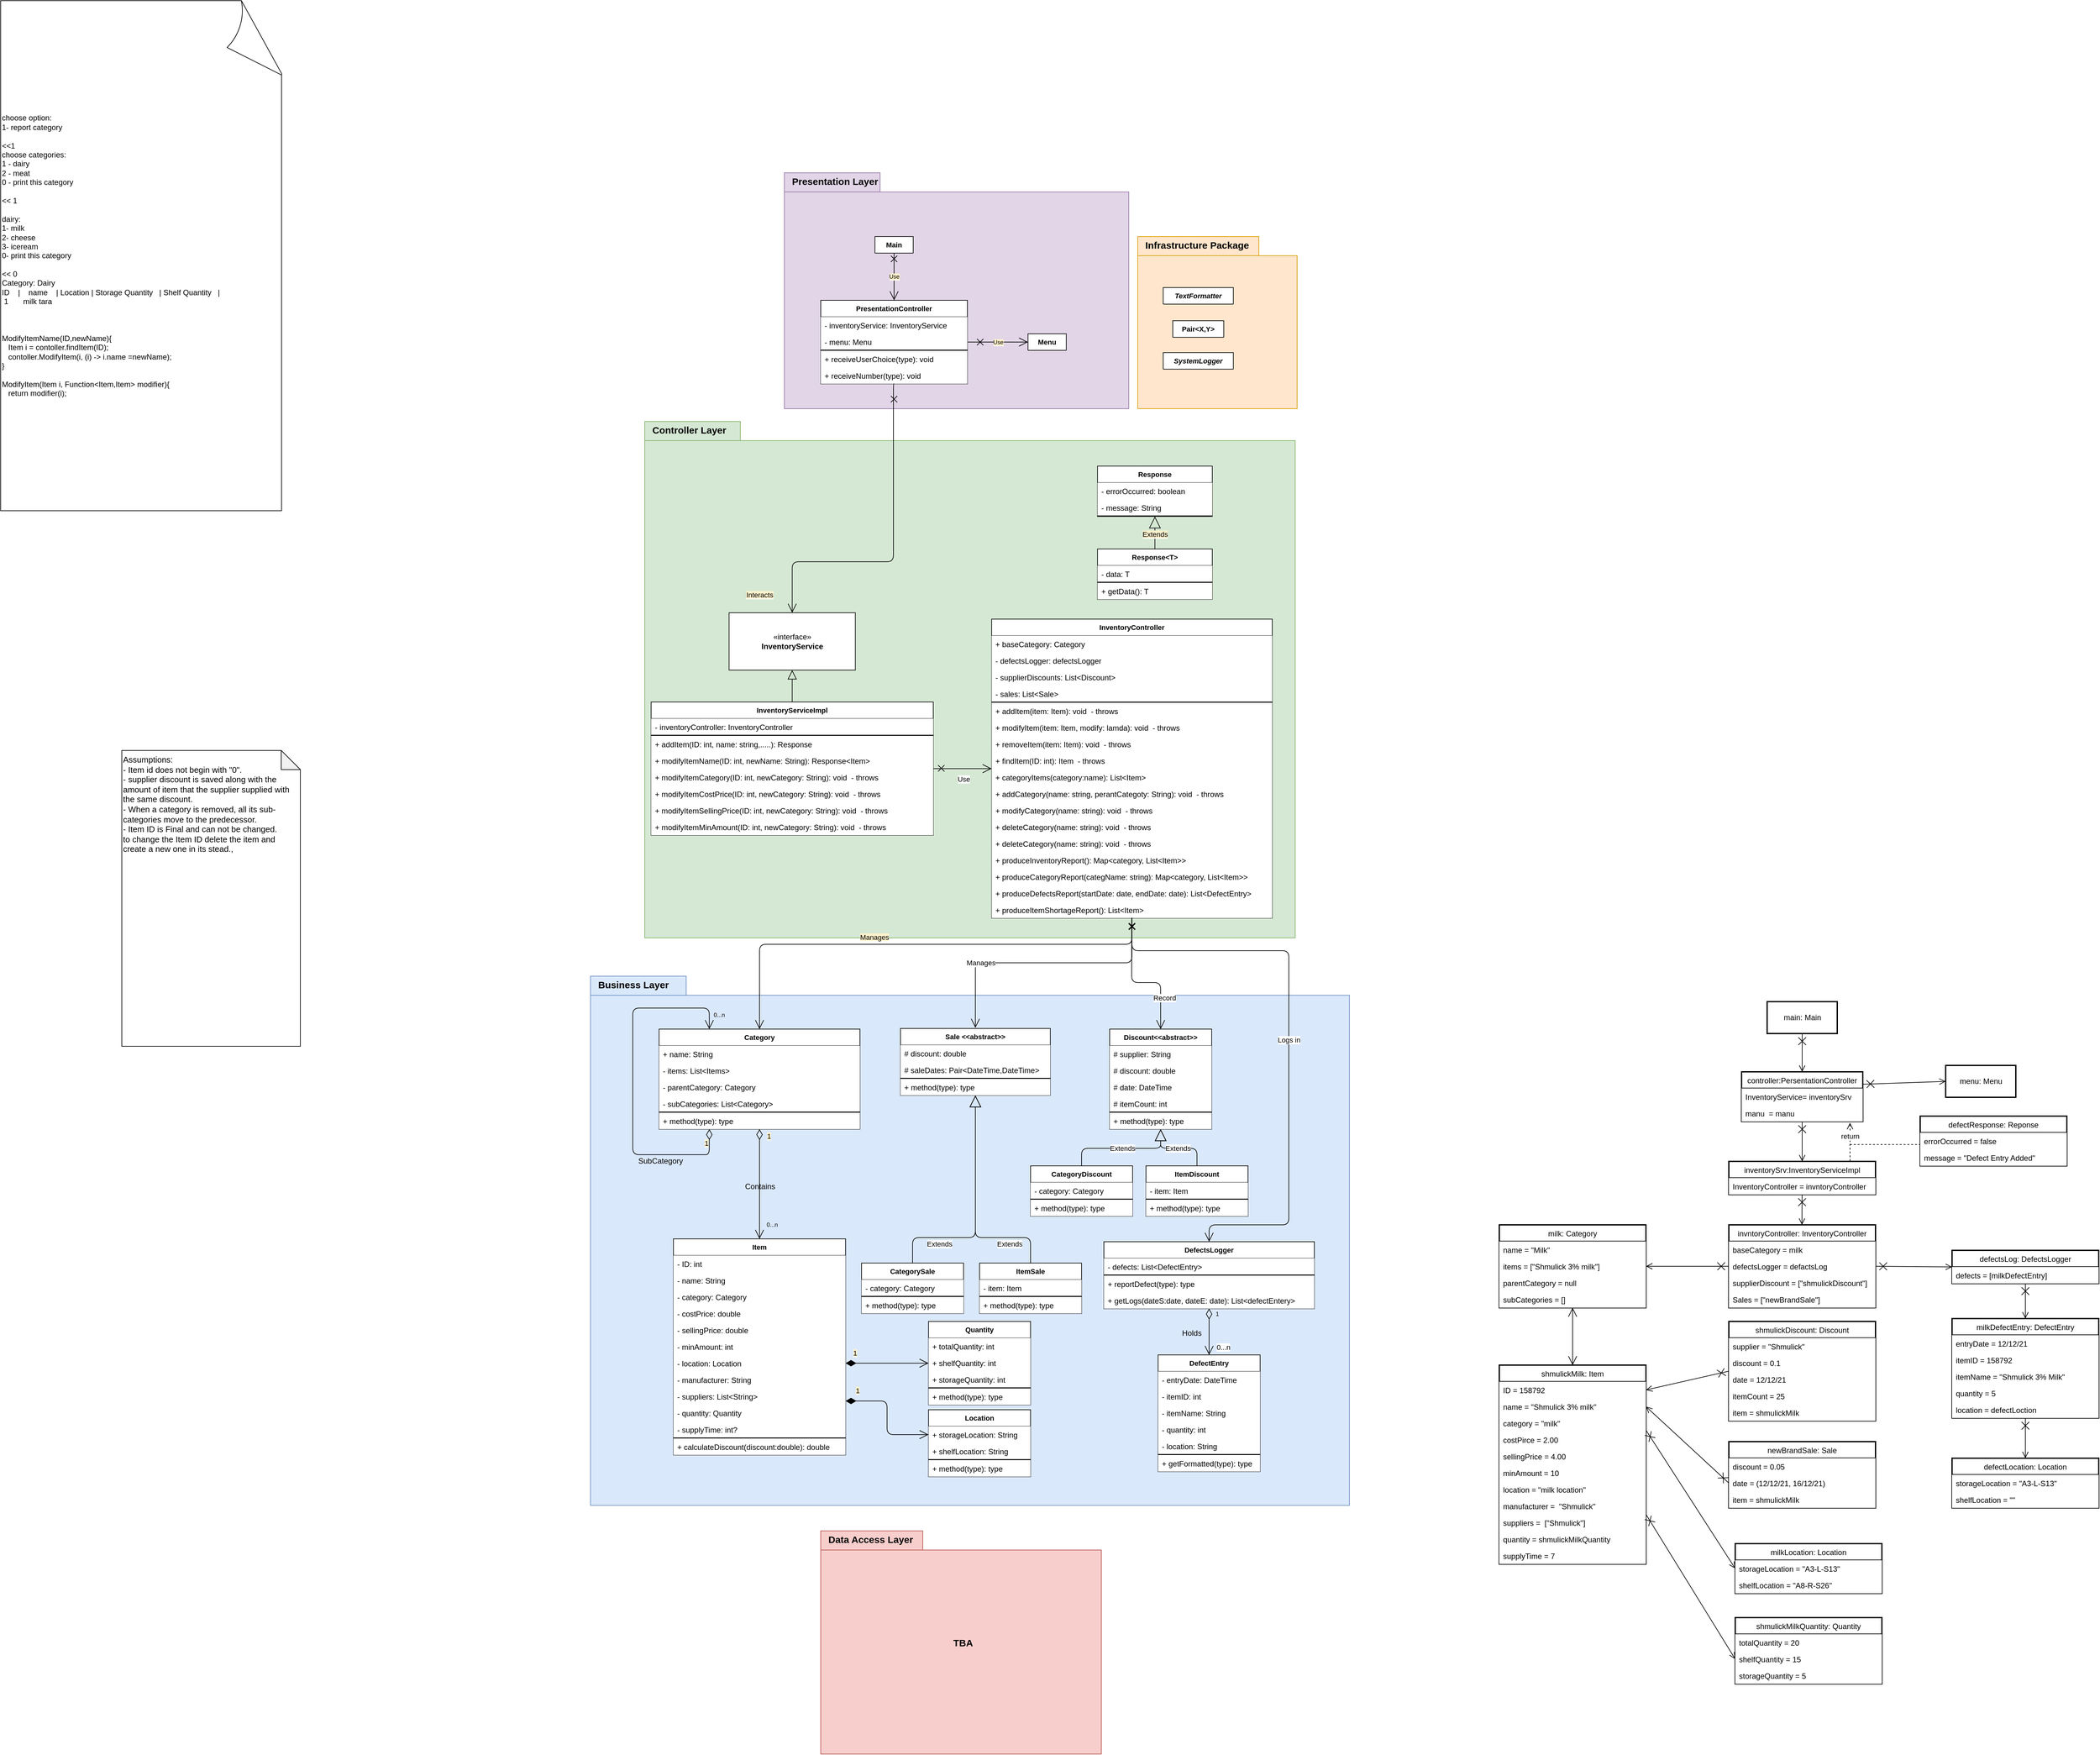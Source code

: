 <mxfile version="14.5.0" type="device"><diagram id="ATPlpsY0TYDfC1yd_XAE" name="Page-1"><mxGraphModel dx="-1155" dy="2517" grid="1" gridSize="10" guides="1" tooltips="1" connect="1" arrows="1" fold="1" page="1" pageScale="1" pageWidth="850" pageHeight="1100" math="0" shadow="0"><root><mxCell id="0"/><mxCell id="1" parent="0"/><mxCell id="OBMGc4E_tT9D71s-H5pn-126" value="&lt;font style=&quot;font-size: 15px&quot;&gt;Infrastructure Package&lt;/font&gt;" style="shape=folder;fontStyle=1;spacingTop=-2;tabWidth=190;tabHeight=30;tabPosition=left;html=1;align=left;verticalAlign=top;fontSize=11;spacingLeft=10;fillColor=#ffe6cc;strokeColor=#d79b00;" parent="1" vertex="1"><mxGeometry x="3483" y="-1750" width="250" height="270" as="geometry"/></mxCell><mxCell id="jfymgJ9V9KaxmRq3N9H0-135" value="&lt;font style=&quot;font-size: 15px&quot;&gt;Presentation Layer&lt;/font&gt;" style="shape=folder;fontStyle=1;spacingTop=-2;tabWidth=150;tabHeight=30;tabPosition=left;html=1;align=left;verticalAlign=top;fontSize=11;spacingLeft=10;fillColor=#e1d5e7;strokeColor=#9673a6;" parent="1" vertex="1"><mxGeometry x="2929" y="-1850" width="540" height="370" as="geometry"/></mxCell><mxCell id="jfymgJ9V9KaxmRq3N9H0-134" value="&lt;font style=&quot;font-size: 15px&quot;&gt;Controller Layer&lt;/font&gt;" style="shape=folder;fontStyle=1;spacingTop=-2;tabWidth=150;tabHeight=30;tabPosition=left;html=1;align=left;verticalAlign=top;fontSize=11;spacingLeft=10;fillColor=#d5e8d4;strokeColor=#82b366;" parent="1" vertex="1"><mxGeometry x="2710" y="-1460" width="1020" height="810" as="geometry"/></mxCell><mxCell id="tJIjyHV54ss8AM1j7SEm-1" value="&lt;font style=&quot;font-size: 15px&quot;&gt;Business Layer&lt;/font&gt;" style="shape=folder;fontStyle=1;spacingTop=-2;tabWidth=150;tabHeight=30;tabPosition=left;html=1;align=left;verticalAlign=top;fontSize=11;spacingLeft=10;fillColor=#dae8fc;strokeColor=#6c8ebf;" parent="1" vertex="1"><mxGeometry x="2625" y="-590" width="1190" height="830" as="geometry"/></mxCell><mxCell id="tJIjyHV54ss8AM1j7SEm-2" value="Item" style="swimlane;fontStyle=1;align=center;verticalAlign=top;childLayout=stackLayout;horizontal=1;startSize=26;horizontalStack=0;resizeParent=1;resizeParentMax=0;resizeLast=0;collapsible=1;marginBottom=0;fontSize=11;" parent="1" vertex="1"><mxGeometry x="2755" y="-178" width="270" height="339" as="geometry"><mxRectangle x="230" y="240" width="90" height="26" as="alternateBounds"/></mxGeometry></mxCell><mxCell id="tJIjyHV54ss8AM1j7SEm-3" value="- ID: int" style="text;align=left;verticalAlign=top;spacingLeft=4;spacingRight=4;overflow=hidden;rotatable=0;points=[[0,0.5],[1,0.5]];portConstraint=eastwest;fillColor=#ffffff;fontStyle=0" parent="tJIjyHV54ss8AM1j7SEm-2" vertex="1"><mxGeometry y="26" width="270" height="26" as="geometry"/></mxCell><mxCell id="tJIjyHV54ss8AM1j7SEm-31" value="- name: String" style="text;align=left;verticalAlign=top;spacingLeft=4;spacingRight=4;overflow=hidden;rotatable=0;points=[[0,0.5],[1,0.5]];portConstraint=eastwest;fillColor=#ffffff;" parent="tJIjyHV54ss8AM1j7SEm-2" vertex="1"><mxGeometry y="52" width="270" height="26" as="geometry"/></mxCell><mxCell id="tJIjyHV54ss8AM1j7SEm-32" value="- category: Category" style="text;align=left;verticalAlign=top;spacingLeft=4;spacingRight=4;overflow=hidden;rotatable=0;points=[[0,0.5],[1,0.5]];portConstraint=eastwest;fillColor=#ffffff;" parent="tJIjyHV54ss8AM1j7SEm-2" vertex="1"><mxGeometry y="78" width="270" height="26" as="geometry"/></mxCell><mxCell id="tJIjyHV54ss8AM1j7SEm-33" value="- costPrice: double&#10;" style="text;align=left;verticalAlign=top;spacingLeft=4;spacingRight=4;overflow=hidden;rotatable=0;points=[[0,0.5],[1,0.5]];portConstraint=eastwest;fillColor=#ffffff;" parent="tJIjyHV54ss8AM1j7SEm-2" vertex="1"><mxGeometry y="104" width="270" height="26" as="geometry"/></mxCell><mxCell id="tJIjyHV54ss8AM1j7SEm-42" value="- sellingPrice: double&#10;" style="text;align=left;verticalAlign=top;spacingLeft=4;spacingRight=4;overflow=hidden;rotatable=0;points=[[0,0.5],[1,0.5]];portConstraint=eastwest;fillColor=#ffffff;" parent="tJIjyHV54ss8AM1j7SEm-2" vertex="1"><mxGeometry y="130" width="270" height="26" as="geometry"/></mxCell><mxCell id="tJIjyHV54ss8AM1j7SEm-39" value="- minAmount: int" style="text;align=left;verticalAlign=top;spacingLeft=4;spacingRight=4;overflow=hidden;rotatable=0;points=[[0,0.5],[1,0.5]];portConstraint=eastwest;fillColor=#ffffff;" parent="tJIjyHV54ss8AM1j7SEm-2" vertex="1"><mxGeometry y="156" width="270" height="26" as="geometry"/></mxCell><mxCell id="tJIjyHV54ss8AM1j7SEm-40" value="- location: Location" style="text;align=left;verticalAlign=top;spacingLeft=4;spacingRight=4;overflow=hidden;rotatable=0;points=[[0,0.5],[1,0.5]];portConstraint=eastwest;fillColor=#ffffff;" parent="tJIjyHV54ss8AM1j7SEm-2" vertex="1"><mxGeometry y="182" width="270" height="26" as="geometry"/></mxCell><mxCell id="tJIjyHV54ss8AM1j7SEm-41" value="- manufacturer: String" style="text;align=left;verticalAlign=top;spacingLeft=4;spacingRight=4;overflow=hidden;rotatable=0;points=[[0,0.5],[1,0.5]];portConstraint=eastwest;fillColor=#ffffff;" parent="tJIjyHV54ss8AM1j7SEm-2" vertex="1"><mxGeometry y="208" width="270" height="26" as="geometry"/></mxCell><mxCell id="tJIjyHV54ss8AM1j7SEm-43" value="- suppliers: List&lt;String&gt;" style="text;align=left;verticalAlign=top;spacingLeft=4;spacingRight=4;overflow=hidden;rotatable=0;points=[[0,0.5],[1,0.5]];portConstraint=eastwest;fillColor=#ffffff;" parent="tJIjyHV54ss8AM1j7SEm-2" vertex="1"><mxGeometry y="234" width="270" height="26" as="geometry"/></mxCell><mxCell id="jfymgJ9V9KaxmRq3N9H0-11" value="- quantity: Quantity" style="text;align=left;verticalAlign=top;spacingLeft=4;spacingRight=4;overflow=hidden;rotatable=0;points=[[0,0.5],[1,0.5]];portConstraint=eastwest;fillColor=#ffffff;" parent="tJIjyHV54ss8AM1j7SEm-2" vertex="1"><mxGeometry y="260" width="270" height="26" as="geometry"/></mxCell><mxCell id="tJIjyHV54ss8AM1j7SEm-45" value="- supplyTime: int?" style="text;align=left;verticalAlign=top;spacingLeft=4;spacingRight=4;overflow=hidden;rotatable=0;points=[[0,0.5],[1,0.5]];portConstraint=eastwest;fillColor=#ffffff;" parent="tJIjyHV54ss8AM1j7SEm-2" vertex="1"><mxGeometry y="286" width="270" height="26" as="geometry"/></mxCell><mxCell id="tJIjyHV54ss8AM1j7SEm-4" value="" style="line;strokeWidth=2;align=left;verticalAlign=middle;spacingTop=-1;spacingLeft=3;spacingRight=3;rotatable=0;labelPosition=right;points=[];portConstraint=eastwest;fillColor=none;perimeterSpacing=0;" parent="tJIjyHV54ss8AM1j7SEm-2" vertex="1"><mxGeometry y="312" width="270" height="1" as="geometry"/></mxCell><mxCell id="tJIjyHV54ss8AM1j7SEm-5" value="+ calculateDiscount(discount:double): double" style="text;align=left;verticalAlign=top;spacingLeft=4;spacingRight=4;overflow=hidden;rotatable=0;points=[[0,0.5],[1,0.5]];portConstraint=eastwest;fillColor=#ffffff;" parent="tJIjyHV54ss8AM1j7SEm-2" vertex="1"><mxGeometry y="313" width="270" height="26" as="geometry"/></mxCell><mxCell id="tJIjyHV54ss8AM1j7SEm-14" value="InventoryController" style="swimlane;fontStyle=1;align=center;verticalAlign=top;childLayout=stackLayout;horizontal=1;startSize=26;horizontalStack=0;resizeParent=1;resizeParentMax=0;resizeLast=0;collapsible=1;marginBottom=0;fontSize=11;" parent="1" vertex="1"><mxGeometry x="3254" y="-1150" width="440" height="469" as="geometry"><mxRectangle x="3215" y="-1330" width="130" height="26" as="alternateBounds"/></mxGeometry></mxCell><mxCell id="jfymgJ9V9KaxmRq3N9H0-21" value="+ baseCategory: Category" style="text;align=left;verticalAlign=top;spacingLeft=4;spacingRight=4;overflow=hidden;rotatable=0;points=[[0,0.5],[1,0.5]];portConstraint=eastwest;fillColor=#ffffff;fontStyle=0" parent="tJIjyHV54ss8AM1j7SEm-14" vertex="1"><mxGeometry y="26" width="440" height="26" as="geometry"/></mxCell><mxCell id="jfymgJ9V9KaxmRq3N9H0-89" value="- defectsLogger: defectsLogger" style="text;align=left;verticalAlign=top;spacingLeft=4;spacingRight=4;overflow=hidden;rotatable=0;points=[[0,0.5],[1,0.5]];portConstraint=eastwest;fillColor=#ffffff;" parent="tJIjyHV54ss8AM1j7SEm-14" vertex="1"><mxGeometry y="52" width="440" height="26" as="geometry"/></mxCell><mxCell id="jfymgJ9V9KaxmRq3N9H0-104" value="- supplierDiscounts: List&lt;Discount&gt;" style="text;align=left;verticalAlign=top;spacingLeft=4;spacingRight=4;overflow=hidden;rotatable=0;points=[[0,0.5],[1,0.5]];portConstraint=eastwest;fillColor=#ffffff;" parent="tJIjyHV54ss8AM1j7SEm-14" vertex="1"><mxGeometry y="78" width="440" height="26" as="geometry"/></mxCell><mxCell id="jfymgJ9V9KaxmRq3N9H0-106" value="- sales: List&lt;Sale&gt;" style="text;align=left;verticalAlign=top;spacingLeft=4;spacingRight=4;overflow=hidden;rotatable=0;points=[[0,0.5],[1,0.5]];portConstraint=eastwest;fillColor=#ffffff;" parent="tJIjyHV54ss8AM1j7SEm-14" vertex="1"><mxGeometry y="104" width="440" height="26" as="geometry"/></mxCell><mxCell id="tJIjyHV54ss8AM1j7SEm-16" value="" style="line;strokeWidth=2;align=left;verticalAlign=middle;spacingTop=-1;spacingLeft=3;spacingRight=3;rotatable=0;labelPosition=right;points=[];portConstraint=eastwest;fillColor=none;perimeterSpacing=0;" parent="tJIjyHV54ss8AM1j7SEm-14" vertex="1"><mxGeometry y="130" width="440" height="1" as="geometry"/></mxCell><mxCell id="tJIjyHV54ss8AM1j7SEm-17" value="+ addItem(item: Item): void  - throws" style="text;align=left;verticalAlign=top;spacingLeft=4;spacingRight=4;overflow=hidden;rotatable=0;points=[[0,0.5],[1,0.5]];portConstraint=eastwest;fillColor=#ffffff;" parent="tJIjyHV54ss8AM1j7SEm-14" vertex="1"><mxGeometry y="131" width="440" height="26" as="geometry"/></mxCell><mxCell id="jfymgJ9V9KaxmRq3N9H0-18" value="+ modifyItem(item: Item, modify: lamda): void  - throws" style="text;align=left;verticalAlign=top;spacingLeft=4;spacingRight=4;overflow=hidden;rotatable=0;points=[[0,0.5],[1,0.5]];portConstraint=eastwest;fillColor=#ffffff;" parent="tJIjyHV54ss8AM1j7SEm-14" vertex="1"><mxGeometry y="157" width="440" height="26" as="geometry"/></mxCell><mxCell id="jfymgJ9V9KaxmRq3N9H0-19" value="+ removeItem(item: Item): void  - throws" style="text;align=left;verticalAlign=top;spacingLeft=4;spacingRight=4;overflow=hidden;rotatable=0;points=[[0,0.5],[1,0.5]];portConstraint=eastwest;fillColor=#ffffff;" parent="tJIjyHV54ss8AM1j7SEm-14" vertex="1"><mxGeometry y="183" width="440" height="26" as="geometry"/></mxCell><mxCell id="jfymgJ9V9KaxmRq3N9H0-20" value="+ findItem(ID: int): Item  - throws" style="text;align=left;verticalAlign=top;spacingLeft=4;spacingRight=4;overflow=hidden;rotatable=0;points=[[0,0.5],[1,0.5]];portConstraint=eastwest;fillColor=#ffffff;" parent="tJIjyHV54ss8AM1j7SEm-14" vertex="1"><mxGeometry y="209" width="440" height="26" as="geometry"/></mxCell><mxCell id="jfymgJ9V9KaxmRq3N9H0-100" value="+ categoryItems(category:name): List&lt;Item&gt;" style="text;align=left;verticalAlign=top;spacingLeft=4;spacingRight=4;overflow=hidden;rotatable=0;points=[[0,0.5],[1,0.5]];portConstraint=eastwest;fillColor=#ffffff;" parent="tJIjyHV54ss8AM1j7SEm-14" vertex="1"><mxGeometry y="235" width="440" height="26" as="geometry"/></mxCell><mxCell id="jfymgJ9V9KaxmRq3N9H0-26" value="+ addCategory(name: string, perantCategoty: String): void  - throws" style="text;align=left;verticalAlign=top;spacingLeft=4;spacingRight=4;overflow=hidden;rotatable=0;points=[[0,0.5],[1,0.5]];portConstraint=eastwest;fillColor=#ffffff;" parent="tJIjyHV54ss8AM1j7SEm-14" vertex="1"><mxGeometry y="261" width="440" height="26" as="geometry"/></mxCell><mxCell id="jfymgJ9V9KaxmRq3N9H0-27" value="+ modifyCategory(name: string): void  - throws" style="text;align=left;verticalAlign=top;spacingLeft=4;spacingRight=4;overflow=hidden;rotatable=0;points=[[0,0.5],[1,0.5]];portConstraint=eastwest;fillColor=#ffffff;" parent="tJIjyHV54ss8AM1j7SEm-14" vertex="1"><mxGeometry y="287" width="440" height="26" as="geometry"/></mxCell><mxCell id="jfymgJ9V9KaxmRq3N9H0-28" value="+ deleteCategory(name: string): void  - throws" style="text;align=left;verticalAlign=top;spacingLeft=4;spacingRight=4;overflow=hidden;rotatable=0;points=[[0,0.5],[1,0.5]];portConstraint=eastwest;fillColor=#ffffff;" parent="tJIjyHV54ss8AM1j7SEm-14" vertex="1"><mxGeometry y="313" width="440" height="26" as="geometry"/></mxCell><mxCell id="jfymgJ9V9KaxmRq3N9H0-95" value="+ deleteCategory(name: string): void  - throws" style="text;align=left;verticalAlign=top;spacingLeft=4;spacingRight=4;overflow=hidden;rotatable=0;points=[[0,0.5],[1,0.5]];portConstraint=eastwest;fillColor=#ffffff;" parent="tJIjyHV54ss8AM1j7SEm-14" vertex="1"><mxGeometry y="339" width="440" height="26" as="geometry"/></mxCell><mxCell id="jfymgJ9V9KaxmRq3N9H0-96" value="+ produceInventoryReport(): Map&lt;category, List&lt;Item&gt;&gt;" style="text;align=left;verticalAlign=top;spacingLeft=4;spacingRight=4;overflow=hidden;rotatable=0;points=[[0,0.5],[1,0.5]];portConstraint=eastwest;fillColor=#ffffff;" parent="tJIjyHV54ss8AM1j7SEm-14" vertex="1"><mxGeometry y="365" width="440" height="26" as="geometry"/></mxCell><mxCell id="jfymgJ9V9KaxmRq3N9H0-98" value="+ produceCategoryReport(categName: string): Map&lt;category, List&lt;Item&gt;&gt;" style="text;align=left;verticalAlign=top;spacingLeft=4;spacingRight=4;overflow=hidden;rotatable=0;points=[[0,0.5],[1,0.5]];portConstraint=eastwest;fillColor=#ffffff;" parent="tJIjyHV54ss8AM1j7SEm-14" vertex="1"><mxGeometry y="391" width="440" height="26" as="geometry"/></mxCell><mxCell id="jfymgJ9V9KaxmRq3N9H0-97" value="+ produceDefectsReport(startDate: date, endDate: date): List&lt;DefectEntry&gt;" style="text;align=left;verticalAlign=top;spacingLeft=4;spacingRight=4;overflow=hidden;rotatable=0;points=[[0,0.5],[1,0.5]];portConstraint=eastwest;fillColor=#ffffff;" parent="tJIjyHV54ss8AM1j7SEm-14" vertex="1"><mxGeometry y="417" width="440" height="26" as="geometry"/></mxCell><mxCell id="jfymgJ9V9KaxmRq3N9H0-99" value="+ produceItemShortageReport(): List&lt;Item&gt;" style="text;align=left;verticalAlign=top;spacingLeft=4;spacingRight=4;overflow=hidden;rotatable=0;points=[[0,0.5],[1,0.5]];portConstraint=eastwest;fillColor=#ffffff;" parent="tJIjyHV54ss8AM1j7SEm-14" vertex="1"><mxGeometry y="443" width="440" height="26" as="geometry"/></mxCell><mxCell id="tJIjyHV54ss8AM1j7SEm-18" value="Discount&lt;&lt;abstract&gt;&gt;" style="swimlane;fontStyle=1;align=center;verticalAlign=top;childLayout=stackLayout;horizontal=1;startSize=26;horizontalStack=0;resizeParent=1;resizeParentMax=0;resizeLast=0;collapsible=1;marginBottom=0;fontSize=11;" parent="1" vertex="1"><mxGeometry x="3439" y="-507" width="160" height="157" as="geometry"/></mxCell><mxCell id="tJIjyHV54ss8AM1j7SEm-19" value="# supplier: String" style="text;align=left;verticalAlign=top;spacingLeft=4;spacingRight=4;overflow=hidden;rotatable=0;points=[[0,0.5],[1,0.5]];portConstraint=eastwest;fillColor=#ffffff;" parent="tJIjyHV54ss8AM1j7SEm-18" vertex="1"><mxGeometry y="26" width="160" height="26" as="geometry"/></mxCell><mxCell id="jfymgJ9V9KaxmRq3N9H0-1" value="# discount: double" style="text;align=left;verticalAlign=top;spacingLeft=4;spacingRight=4;overflow=hidden;rotatable=0;points=[[0,0.5],[1,0.5]];portConstraint=eastwest;fillColor=#ffffff;" parent="tJIjyHV54ss8AM1j7SEm-18" vertex="1"><mxGeometry y="52" width="160" height="26" as="geometry"/></mxCell><mxCell id="jfymgJ9V9KaxmRq3N9H0-2" value="# date: DateTime" style="text;align=left;verticalAlign=top;spacingLeft=4;spacingRight=4;overflow=hidden;rotatable=0;points=[[0,0.5],[1,0.5]];portConstraint=eastwest;fillColor=#ffffff;" parent="tJIjyHV54ss8AM1j7SEm-18" vertex="1"><mxGeometry y="78" width="160" height="26" as="geometry"/></mxCell><mxCell id="jfymgJ9V9KaxmRq3N9H0-3" value="# itemCount: int" style="text;align=left;verticalAlign=top;spacingLeft=4;spacingRight=4;overflow=hidden;rotatable=0;points=[[0,0.5],[1,0.5]];portConstraint=eastwest;fillColor=#ffffff;" parent="tJIjyHV54ss8AM1j7SEm-18" vertex="1"><mxGeometry y="104" width="160" height="26" as="geometry"/></mxCell><mxCell id="tJIjyHV54ss8AM1j7SEm-20" value="" style="line;strokeWidth=2;align=left;verticalAlign=middle;spacingTop=-1;spacingLeft=3;spacingRight=3;rotatable=0;labelPosition=right;points=[];portConstraint=eastwest;fillColor=none;perimeterSpacing=0;" parent="tJIjyHV54ss8AM1j7SEm-18" vertex="1"><mxGeometry y="130" width="160" height="1" as="geometry"/></mxCell><mxCell id="tJIjyHV54ss8AM1j7SEm-21" value="+ method(type): type" style="text;align=left;verticalAlign=top;spacingLeft=4;spacingRight=4;overflow=hidden;rotatable=0;points=[[0,0.5],[1,0.5]];portConstraint=eastwest;fillColor=#ffffff;" parent="tJIjyHV54ss8AM1j7SEm-18" vertex="1"><mxGeometry y="131" width="160" height="26" as="geometry"/></mxCell><mxCell id="tJIjyHV54ss8AM1j7SEm-26" value="Category" style="swimlane;fontStyle=1;align=center;verticalAlign=top;childLayout=stackLayout;horizontal=1;startSize=26;horizontalStack=0;resizeParent=1;resizeParentMax=0;resizeLast=0;collapsible=1;marginBottom=0;fontSize=11;" parent="1" vertex="1"><mxGeometry x="2732.5" y="-507" width="315" height="157" as="geometry"/></mxCell><mxCell id="tJIjyHV54ss8AM1j7SEm-27" value="+ name: String" style="text;align=left;verticalAlign=top;spacingLeft=4;spacingRight=4;overflow=hidden;rotatable=0;points=[[0,0.5],[1,0.5]];portConstraint=eastwest;fillColor=#ffffff;" parent="tJIjyHV54ss8AM1j7SEm-26" vertex="1"><mxGeometry y="26" width="315" height="26" as="geometry"/></mxCell><mxCell id="jfymgJ9V9KaxmRq3N9H0-45" value="- items: List&lt;Items&gt;" style="text;align=left;verticalAlign=top;spacingLeft=4;spacingRight=4;overflow=hidden;rotatable=0;points=[[0,0.5],[1,0.5]];portConstraint=eastwest;fillColor=#ffffff;" parent="tJIjyHV54ss8AM1j7SEm-26" vertex="1"><mxGeometry y="52" width="315" height="26" as="geometry"/></mxCell><mxCell id="jfymgJ9V9KaxmRq3N9H0-58" value="- parentCategory: Category" style="text;align=left;verticalAlign=top;spacingLeft=4;spacingRight=4;overflow=hidden;rotatable=0;points=[[0,0.5],[1,0.5]];portConstraint=eastwest;fillColor=#ffffff;" parent="tJIjyHV54ss8AM1j7SEm-26" vertex="1"><mxGeometry y="78" width="315" height="26" as="geometry"/></mxCell><mxCell id="jfymgJ9V9KaxmRq3N9H0-59" value="- subCategories: List&lt;Category&gt;" style="text;align=left;verticalAlign=top;spacingLeft=4;spacingRight=4;overflow=hidden;rotatable=0;points=[[0,0.5],[1,0.5]];portConstraint=eastwest;fillColor=#ffffff;" parent="tJIjyHV54ss8AM1j7SEm-26" vertex="1"><mxGeometry y="104" width="315" height="26" as="geometry"/></mxCell><mxCell id="tJIjyHV54ss8AM1j7SEm-28" value="" style="line;strokeWidth=2;align=left;verticalAlign=middle;spacingTop=-1;spacingLeft=3;spacingRight=3;rotatable=0;labelPosition=right;points=[];portConstraint=eastwest;fillColor=none;perimeterSpacing=0;" parent="tJIjyHV54ss8AM1j7SEm-26" vertex="1"><mxGeometry y="130" width="315" height="1" as="geometry"/></mxCell><mxCell id="tJIjyHV54ss8AM1j7SEm-29" value="+ method(type): type" style="text;align=left;verticalAlign=top;spacingLeft=4;spacingRight=4;overflow=hidden;rotatable=0;points=[[0,0.5],[1,0.5]];portConstraint=eastwest;fillColor=#ffffff;" parent="tJIjyHV54ss8AM1j7SEm-26" vertex="1"><mxGeometry y="131" width="315" height="26" as="geometry"/></mxCell><mxCell id="tJIjyHV54ss8AM1j7SEm-38" value="&lt;div style=&quot;font-size: 13px&quot;&gt;&lt;font style=&quot;font-size: 13px&quot;&gt;Assumptions:&lt;/font&gt;&lt;/div&gt;&lt;div style=&quot;font-size: 13px&quot;&gt;&lt;font style=&quot;font-size: 13px&quot;&gt;- Item id does not begin with &quot;0&quot;.&lt;br&gt;&lt;/font&gt;&lt;/div&gt;&lt;div style=&quot;font-size: 13px&quot;&gt;&lt;font style=&quot;font-size: 13px&quot;&gt;- supplier discount is saved along with the amount of item that the supplier supplied with the same discount.&lt;/font&gt;&lt;/div&gt;&lt;div style=&quot;font-size: 13px&quot;&gt;&lt;font style=&quot;font-size: 13px&quot;&gt;- When a category is removed, all its sub-categories move to the predecessor.&lt;/font&gt;&lt;/div&gt;&lt;div style=&quot;font-size: 13px&quot;&gt;&lt;font style=&quot;font-size: 13px&quot;&gt;- Item ID is Final and can not be changed.&lt;/font&gt;&lt;/div&gt;&lt;div style=&quot;font-size: 13px&quot;&gt;&lt;font style=&quot;font-size: 13px&quot;&gt;to change the Item ID delete the item and create a new one in its stead.,&lt;/font&gt;&lt;/div&gt;" style="shape=note;whiteSpace=wrap;html=1;backgroundOutline=1;darkOpacity=0.05;startSize=26;fontSize=11;align=left;verticalAlign=top;" parent="1" vertex="1"><mxGeometry x="1890" y="-944" width="280" height="464" as="geometry"/></mxCell><mxCell id="jfymgJ9V9KaxmRq3N9H0-5" value="ItemDiscount" style="swimlane;fontStyle=1;align=center;verticalAlign=top;childLayout=stackLayout;horizontal=1;startSize=26;horizontalStack=0;resizeParent=1;resizeParentMax=0;resizeLast=0;collapsible=1;marginBottom=0;fontSize=11;" parent="1" vertex="1"><mxGeometry x="3496" y="-292.5" width="160" height="79" as="geometry"/></mxCell><mxCell id="jfymgJ9V9KaxmRq3N9H0-6" value="- item: Item" style="text;align=left;verticalAlign=top;spacingLeft=4;spacingRight=4;overflow=hidden;rotatable=0;points=[[0,0.5],[1,0.5]];portConstraint=eastwest;fillColor=#ffffff;" parent="jfymgJ9V9KaxmRq3N9H0-5" vertex="1"><mxGeometry y="26" width="160" height="26" as="geometry"/></mxCell><mxCell id="jfymgJ9V9KaxmRq3N9H0-7" value="" style="line;strokeWidth=2;align=left;verticalAlign=middle;spacingTop=-1;spacingLeft=3;spacingRight=3;rotatable=0;labelPosition=right;points=[];portConstraint=eastwest;fillColor=none;perimeterSpacing=0;" parent="jfymgJ9V9KaxmRq3N9H0-5" vertex="1"><mxGeometry y="52" width="160" height="1" as="geometry"/></mxCell><mxCell id="jfymgJ9V9KaxmRq3N9H0-8" value="+ method(type): type" style="text;align=left;verticalAlign=top;spacingLeft=4;spacingRight=4;overflow=hidden;rotatable=0;points=[[0,0.5],[1,0.5]];portConstraint=eastwest;fillColor=#ffffff;" parent="jfymgJ9V9KaxmRq3N9H0-5" vertex="1"><mxGeometry y="53" width="160" height="26" as="geometry"/></mxCell><mxCell id="jfymgJ9V9KaxmRq3N9H0-9" value="Extends" style="endArrow=block;endSize=16;endFill=0;html=1;entryX=0.5;entryY=1;entryDx=0;entryDy=0;exitX=0.5;exitY=0;exitDx=0;exitDy=0;edgeStyle=orthogonalEdgeStyle;" parent="1" source="tJIjyHV54ss8AM1j7SEm-22" target="tJIjyHV54ss8AM1j7SEm-18" edge="1"><mxGeometry width="160" relative="1" as="geometry"><mxPoint x="3470" y="-280" as="sourcePoint"/><mxPoint x="3630" y="-280" as="targetPoint"/><Array as="points"><mxPoint x="3395" y="-320"/><mxPoint x="3519" y="-320"/></Array></mxGeometry></mxCell><mxCell id="jfymgJ9V9KaxmRq3N9H0-10" value="Extends" style="endArrow=block;endSize=16;endFill=0;html=1;entryX=0.5;entryY=1;entryDx=0;entryDy=0;exitX=0.5;exitY=0;exitDx=0;exitDy=0;edgeStyle=orthogonalEdgeStyle;" parent="1" source="jfymgJ9V9KaxmRq3N9H0-5" target="tJIjyHV54ss8AM1j7SEm-18" edge="1"><mxGeometry width="160" relative="1" as="geometry"><mxPoint x="3740" y="-281" as="sourcePoint"/><mxPoint x="3900" y="-281" as="targetPoint"/><Array as="points"><mxPoint x="3576" y="-320"/><mxPoint x="3519" y="-320"/></Array></mxGeometry></mxCell><mxCell id="jfymgJ9V9KaxmRq3N9H0-12" value="Quantity" style="swimlane;fontStyle=1;align=center;verticalAlign=top;childLayout=stackLayout;horizontal=1;startSize=26;horizontalStack=0;resizeParent=1;resizeParentMax=0;resizeLast=0;collapsible=1;marginBottom=0;fontSize=11;" parent="1" vertex="1"><mxGeometry x="3155" y="-48.5" width="160" height="131" as="geometry"/></mxCell><mxCell id="jfymgJ9V9KaxmRq3N9H0-13" value="+ totalQuantity: int" style="text;align=left;verticalAlign=top;spacingLeft=4;spacingRight=4;overflow=hidden;rotatable=0;points=[[0,0.5],[1,0.5]];portConstraint=eastwest;fillColor=#ffffff;" parent="jfymgJ9V9KaxmRq3N9H0-12" vertex="1"><mxGeometry y="26" width="160" height="26" as="geometry"/></mxCell><mxCell id="jfymgJ9V9KaxmRq3N9H0-16" value="+ shelfQuantity: int" style="text;align=left;verticalAlign=top;spacingLeft=4;spacingRight=4;overflow=hidden;rotatable=0;points=[[0,0.5],[1,0.5]];portConstraint=eastwest;fillColor=#ffffff;" parent="jfymgJ9V9KaxmRq3N9H0-12" vertex="1"><mxGeometry y="52" width="160" height="26" as="geometry"/></mxCell><mxCell id="jfymgJ9V9KaxmRq3N9H0-17" value="+ storageQuantity: int" style="text;align=left;verticalAlign=top;spacingLeft=4;spacingRight=4;overflow=hidden;rotatable=0;points=[[0,0.5],[1,0.5]];portConstraint=eastwest;fillColor=#ffffff;" parent="jfymgJ9V9KaxmRq3N9H0-12" vertex="1"><mxGeometry y="78" width="160" height="26" as="geometry"/></mxCell><mxCell id="jfymgJ9V9KaxmRq3N9H0-14" value="" style="line;strokeWidth=2;align=left;verticalAlign=middle;spacingTop=-1;spacingLeft=3;spacingRight=3;rotatable=0;labelPosition=right;points=[];portConstraint=eastwest;fillColor=none;perimeterSpacing=0;" parent="jfymgJ9V9KaxmRq3N9H0-12" vertex="1"><mxGeometry y="104" width="160" height="1" as="geometry"/></mxCell><mxCell id="jfymgJ9V9KaxmRq3N9H0-15" value="+ method(type): type" style="text;align=left;verticalAlign=top;spacingLeft=4;spacingRight=4;overflow=hidden;rotatable=0;points=[[0,0.5],[1,0.5]];portConstraint=eastwest;fillColor=#ffffff;" parent="jfymgJ9V9KaxmRq3N9H0-12" vertex="1"><mxGeometry y="105" width="160" height="26" as="geometry"/></mxCell><mxCell id="jfymgJ9V9KaxmRq3N9H0-57" value="choose option:&lt;br&gt;1- report category&lt;br&gt;&lt;br&gt;&amp;lt;&amp;lt;1&lt;br&gt;choose categories:&lt;br&gt;1 - dairy&lt;br&gt;2 - meat&lt;br&gt;0 - print this category&lt;br&gt;&lt;br&gt;&amp;lt;&amp;lt; 1&lt;br&gt;&lt;br&gt;dairy:&lt;br&gt;1- milk&lt;br&gt;2- cheese&lt;br&gt;3- iceream&lt;br&gt;0- print this category&lt;br&gt;&lt;br&gt;&amp;lt;&amp;lt; 0&lt;br&gt;Category: Dairy&lt;br&gt;ID&amp;nbsp; &amp;nbsp; |&amp;nbsp; &amp;nbsp; name&amp;nbsp; &amp;nbsp; | Location | Storage Quantity&amp;nbsp; &amp;nbsp;| Shelf Quantity&amp;nbsp; &amp;nbsp;|&lt;br&gt;&amp;nbsp;1&amp;nbsp; &amp;nbsp; &amp;nbsp; &amp;nbsp;milk tara&amp;nbsp; &amp;nbsp;&amp;nbsp;&lt;br&gt;&lt;br&gt;&lt;br&gt;&lt;br&gt;ModifyItemName(ID,newName){&lt;br&gt;&amp;nbsp; &amp;nbsp;Item i = contoller.findItem(ID);&lt;br&gt;&amp;nbsp; &amp;nbsp;contoller.ModifyItem(i, (i) -&amp;gt; i.name =newName);&lt;br&gt;}&lt;br&gt;&lt;br&gt;ModifyItem(Item i, Function&amp;lt;Item,Item&amp;gt; modifier){&lt;br&gt;&amp;nbsp; &amp;nbsp;return modifier(i);" style="whiteSpace=wrap;html=1;shape=mxgraph.basic.document;align=left;" parent="1" vertex="1"><mxGeometry x="1700" y="-2120" width="445" height="800" as="geometry"/></mxCell><mxCell id="jfymgJ9V9KaxmRq3N9H0-60" value="Sale &lt;&lt;abstract&gt;&gt;" style="swimlane;fontStyle=1;align=center;verticalAlign=top;childLayout=stackLayout;horizontal=1;startSize=26;horizontalStack=0;resizeParent=1;resizeParentMax=0;resizeLast=0;collapsible=1;marginBottom=0;fontSize=11;" parent="1" vertex="1"><mxGeometry x="3111" y="-508" width="235" height="105" as="geometry"/></mxCell><mxCell id="jfymgJ9V9KaxmRq3N9H0-61" value="# discount: double" style="text;align=left;verticalAlign=top;spacingLeft=4;spacingRight=4;overflow=hidden;rotatable=0;points=[[0,0.5],[1,0.5]];portConstraint=eastwest;fillColor=#ffffff;" parent="jfymgJ9V9KaxmRq3N9H0-60" vertex="1"><mxGeometry y="26" width="235" height="26" as="geometry"/></mxCell><mxCell id="jfymgJ9V9KaxmRq3N9H0-64" value="# saleDates: Pair&lt;DateTime,DateTime&gt;" style="text;align=left;verticalAlign=top;spacingLeft=4;spacingRight=4;overflow=hidden;rotatable=0;points=[[0,0.5],[1,0.5]];portConstraint=eastwest;fillColor=#ffffff;" parent="jfymgJ9V9KaxmRq3N9H0-60" vertex="1"><mxGeometry y="52" width="235" height="26" as="geometry"/></mxCell><mxCell id="jfymgJ9V9KaxmRq3N9H0-62" value="" style="line;strokeWidth=2;align=left;verticalAlign=middle;spacingTop=-1;spacingLeft=3;spacingRight=3;rotatable=0;labelPosition=right;points=[];portConstraint=eastwest;fillColor=none;perimeterSpacing=0;" parent="jfymgJ9V9KaxmRq3N9H0-60" vertex="1"><mxGeometry y="78" width="235" height="1" as="geometry"/></mxCell><mxCell id="jfymgJ9V9KaxmRq3N9H0-63" value="+ method(type): type" style="text;align=left;verticalAlign=top;spacingLeft=4;spacingRight=4;overflow=hidden;rotatable=0;points=[[0,0.5],[1,0.5]];portConstraint=eastwest;fillColor=#ffffff;" parent="jfymgJ9V9KaxmRq3N9H0-60" vertex="1"><mxGeometry y="79" width="235" height="26" as="geometry"/></mxCell><mxCell id="jfymgJ9V9KaxmRq3N9H0-66" value="CategorySale" style="swimlane;fontStyle=1;align=center;verticalAlign=top;childLayout=stackLayout;horizontal=1;startSize=26;horizontalStack=0;resizeParent=1;resizeParentMax=0;resizeLast=0;collapsible=1;marginBottom=0;fontSize=11;" parent="1" vertex="1"><mxGeometry x="3050" y="-140" width="160" height="79" as="geometry"/></mxCell><mxCell id="jfymgJ9V9KaxmRq3N9H0-67" value="- category: Category" style="text;align=left;verticalAlign=top;spacingLeft=4;spacingRight=4;overflow=hidden;rotatable=0;points=[[0,0.5],[1,0.5]];portConstraint=eastwest;fillColor=#ffffff;" parent="jfymgJ9V9KaxmRq3N9H0-66" vertex="1"><mxGeometry y="26" width="160" height="26" as="geometry"/></mxCell><mxCell id="jfymgJ9V9KaxmRq3N9H0-68" value="" style="line;strokeWidth=2;align=left;verticalAlign=middle;spacingTop=-1;spacingLeft=3;spacingRight=3;rotatable=0;labelPosition=right;points=[];portConstraint=eastwest;fillColor=none;perimeterSpacing=0;" parent="jfymgJ9V9KaxmRq3N9H0-66" vertex="1"><mxGeometry y="52" width="160" height="1" as="geometry"/></mxCell><mxCell id="jfymgJ9V9KaxmRq3N9H0-69" value="+ method(type): type" style="text;align=left;verticalAlign=top;spacingLeft=4;spacingRight=4;overflow=hidden;rotatable=0;points=[[0,0.5],[1,0.5]];portConstraint=eastwest;fillColor=#ffffff;" parent="jfymgJ9V9KaxmRq3N9H0-66" vertex="1"><mxGeometry y="53" width="160" height="26" as="geometry"/></mxCell><mxCell id="jfymgJ9V9KaxmRq3N9H0-70" value="ItemSale" style="swimlane;fontStyle=1;align=center;verticalAlign=top;childLayout=stackLayout;horizontal=1;startSize=26;horizontalStack=0;resizeParent=1;resizeParentMax=0;resizeLast=0;collapsible=1;marginBottom=0;fontSize=11;" parent="1" vertex="1"><mxGeometry x="3235" y="-140" width="160" height="79" as="geometry"/></mxCell><mxCell id="jfymgJ9V9KaxmRq3N9H0-71" value="- item: Item" style="text;align=left;verticalAlign=top;spacingLeft=4;spacingRight=4;overflow=hidden;rotatable=0;points=[[0,0.5],[1,0.5]];portConstraint=eastwest;fillColor=#ffffff;" parent="jfymgJ9V9KaxmRq3N9H0-70" vertex="1"><mxGeometry y="26" width="160" height="26" as="geometry"/></mxCell><mxCell id="jfymgJ9V9KaxmRq3N9H0-72" value="" style="line;strokeWidth=2;align=left;verticalAlign=middle;spacingTop=-1;spacingLeft=3;spacingRight=3;rotatable=0;labelPosition=right;points=[];portConstraint=eastwest;fillColor=none;perimeterSpacing=0;" parent="jfymgJ9V9KaxmRq3N9H0-70" vertex="1"><mxGeometry y="52" width="160" height="1" as="geometry"/></mxCell><mxCell id="jfymgJ9V9KaxmRq3N9H0-73" value="+ method(type): type" style="text;align=left;verticalAlign=top;spacingLeft=4;spacingRight=4;overflow=hidden;rotatable=0;points=[[0,0.5],[1,0.5]];portConstraint=eastwest;fillColor=#ffffff;" parent="jfymgJ9V9KaxmRq3N9H0-70" vertex="1"><mxGeometry y="53" width="160" height="26" as="geometry"/></mxCell><mxCell id="jfymgJ9V9KaxmRq3N9H0-74" value="Extends" style="endArrow=block;endSize=16;endFill=0;html=1;entryX=0.5;entryY=1;entryDx=0;entryDy=0;exitX=0.5;exitY=0;exitDx=0;exitDy=0;edgeStyle=orthogonalEdgeStyle;" parent="1" source="jfymgJ9V9KaxmRq3N9H0-66" target="jfymgJ9V9KaxmRq3N9H0-60" edge="1"><mxGeometry x="-0.545" y="-10" width="160" relative="1" as="geometry"><mxPoint x="3030" y="-240" as="sourcePoint"/><mxPoint x="3190" y="-240" as="targetPoint"/><Array as="points"><mxPoint x="3130" y="-180"/><mxPoint x="3229" y="-180"/></Array><mxPoint as="offset"/></mxGeometry></mxCell><mxCell id="jfymgJ9V9KaxmRq3N9H0-75" value="Extends" style="endArrow=block;endSize=16;endFill=0;html=1;exitX=0.5;exitY=0;exitDx=0;exitDy=0;entryX=0.5;entryY=1;entryDx=0;entryDy=0;edgeStyle=orthogonalEdgeStyle;" parent="1" source="jfymgJ9V9KaxmRq3N9H0-70" target="jfymgJ9V9KaxmRq3N9H0-60" edge="1"><mxGeometry x="-0.58" y="10" width="160" relative="1" as="geometry"><mxPoint x="3270" y="-20" as="sourcePoint"/><mxPoint x="3210" y="-265" as="targetPoint"/><Array as="points"><mxPoint x="3315" y="-180"/><mxPoint x="3229" y="-180"/></Array><mxPoint as="offset"/></mxGeometry></mxCell><mxCell id="jfymgJ9V9KaxmRq3N9H0-77" value="DefectsLogger" style="swimlane;fontStyle=1;align=center;verticalAlign=top;childLayout=stackLayout;horizontal=1;startSize=26;horizontalStack=0;resizeParent=1;resizeParentMax=0;resizeLast=0;collapsible=1;marginBottom=0;fontSize=11;" parent="1" vertex="1"><mxGeometry x="3430" y="-173.5" width="330" height="105" as="geometry"/></mxCell><mxCell id="jfymgJ9V9KaxmRq3N9H0-78" value="- defects: List&lt;DefectEntry&gt;" style="text;align=left;verticalAlign=top;spacingLeft=4;spacingRight=4;overflow=hidden;rotatable=0;points=[[0,0.5],[1,0.5]];portConstraint=eastwest;fillColor=#ffffff;" parent="jfymgJ9V9KaxmRq3N9H0-77" vertex="1"><mxGeometry y="26" width="330" height="26" as="geometry"/></mxCell><mxCell id="jfymgJ9V9KaxmRq3N9H0-79" value="" style="line;strokeWidth=2;align=left;verticalAlign=middle;spacingTop=-1;spacingLeft=3;spacingRight=3;rotatable=0;labelPosition=right;points=[];portConstraint=eastwest;fillColor=none;perimeterSpacing=0;" parent="jfymgJ9V9KaxmRq3N9H0-77" vertex="1"><mxGeometry y="52" width="330" height="1" as="geometry"/></mxCell><mxCell id="jfymgJ9V9KaxmRq3N9H0-80" value="+ reportDefect(type): type" style="text;align=left;verticalAlign=top;spacingLeft=4;spacingRight=4;overflow=hidden;rotatable=0;points=[[0,0.5],[1,0.5]];portConstraint=eastwest;fillColor=#ffffff;" parent="jfymgJ9V9KaxmRq3N9H0-77" vertex="1"><mxGeometry y="53" width="330" height="26" as="geometry"/></mxCell><mxCell id="jfymgJ9V9KaxmRq3N9H0-90" value="+ getLogs(dateS:date, dateE: date): List&lt;defectEntery&gt;" style="text;align=left;verticalAlign=top;spacingLeft=4;spacingRight=4;overflow=hidden;rotatable=0;points=[[0,0.5],[1,0.5]];portConstraint=eastwest;fillColor=#ffffff;" parent="jfymgJ9V9KaxmRq3N9H0-77" vertex="1"><mxGeometry y="79" width="330" height="26" as="geometry"/></mxCell><mxCell id="jfymgJ9V9KaxmRq3N9H0-81" value="DefectEntry" style="swimlane;fontStyle=1;align=center;verticalAlign=top;childLayout=stackLayout;horizontal=1;startSize=26;horizontalStack=0;resizeParent=1;resizeParentMax=0;resizeLast=0;collapsible=1;marginBottom=0;fontSize=11;" parent="1" vertex="1"><mxGeometry x="3515" y="4" width="160" height="183" as="geometry"/></mxCell><mxCell id="jfymgJ9V9KaxmRq3N9H0-82" value="- entryDate: DateTime" style="text;align=left;verticalAlign=top;spacingLeft=4;spacingRight=4;overflow=hidden;rotatable=0;points=[[0,0.5],[1,0.5]];portConstraint=eastwest;fillColor=#ffffff;" parent="jfymgJ9V9KaxmRq3N9H0-81" vertex="1"><mxGeometry y="26" width="160" height="26" as="geometry"/></mxCell><mxCell id="jfymgJ9V9KaxmRq3N9H0-85" value="- itemID: int" style="text;align=left;verticalAlign=top;spacingLeft=4;spacingRight=4;overflow=hidden;rotatable=0;points=[[0,0.5],[1,0.5]];portConstraint=eastwest;fillColor=#ffffff;" parent="jfymgJ9V9KaxmRq3N9H0-81" vertex="1"><mxGeometry y="52" width="160" height="26" as="geometry"/></mxCell><mxCell id="OBMGc4E_tT9D71s-H5pn-41" value="- itemName: String" style="text;align=left;verticalAlign=top;spacingLeft=4;spacingRight=4;overflow=hidden;rotatable=0;points=[[0,0.5],[1,0.5]];portConstraint=eastwest;fillColor=#ffffff;" parent="jfymgJ9V9KaxmRq3N9H0-81" vertex="1"><mxGeometry y="78" width="160" height="26" as="geometry"/></mxCell><mxCell id="jfymgJ9V9KaxmRq3N9H0-86" value="- quantity: int" style="text;align=left;verticalAlign=top;spacingLeft=4;spacingRight=4;overflow=hidden;rotatable=0;points=[[0,0.5],[1,0.5]];portConstraint=eastwest;fillColor=#ffffff;" parent="jfymgJ9V9KaxmRq3N9H0-81" vertex="1"><mxGeometry y="104" width="160" height="26" as="geometry"/></mxCell><mxCell id="jfymgJ9V9KaxmRq3N9H0-87" value="- location: String" style="text;align=left;verticalAlign=top;spacingLeft=4;spacingRight=4;overflow=hidden;rotatable=0;points=[[0,0.5],[1,0.5]];portConstraint=eastwest;fillColor=#ffffff;" parent="jfymgJ9V9KaxmRq3N9H0-81" vertex="1"><mxGeometry y="130" width="160" height="26" as="geometry"/></mxCell><mxCell id="jfymgJ9V9KaxmRq3N9H0-83" value="" style="line;strokeWidth=2;align=left;verticalAlign=middle;spacingTop=-1;spacingLeft=3;spacingRight=3;rotatable=0;labelPosition=right;points=[];portConstraint=eastwest;fillColor=none;perimeterSpacing=0;" parent="jfymgJ9V9KaxmRq3N9H0-81" vertex="1"><mxGeometry y="156" width="160" height="1" as="geometry"/></mxCell><mxCell id="jfymgJ9V9KaxmRq3N9H0-84" value="+ getFormatted(type): type" style="text;align=left;verticalAlign=top;spacingLeft=4;spacingRight=4;overflow=hidden;rotatable=0;points=[[0,0.5],[1,0.5]];portConstraint=eastwest;fillColor=#ffffff;" parent="jfymgJ9V9KaxmRq3N9H0-81" vertex="1"><mxGeometry y="157" width="160" height="26" as="geometry"/></mxCell><mxCell id="jfymgJ9V9KaxmRq3N9H0-88" value="0...n" style="endArrow=open;html=1;endSize=12;startArrow=diamondThin;startSize=14;startFill=0;edgeStyle=orthogonalEdgeStyle;align=left;verticalAlign=bottom;exitX=0.5;exitY=1;exitDx=0;exitDy=0;entryX=0.5;entryY=0;entryDx=0;entryDy=0;" parent="1" source="jfymgJ9V9KaxmRq3N9H0-77" target="jfymgJ9V9KaxmRq3N9H0-81" edge="1"><mxGeometry x="0.901" y="10" relative="1" as="geometry"><mxPoint x="3435" y="-64.5" as="sourcePoint"/><mxPoint x="3730" y="20" as="targetPoint"/><Array as="points"><mxPoint x="3595" y="-10"/><mxPoint x="3595" y="-10"/></Array><mxPoint as="offset"/></mxGeometry></mxCell><mxCell id="jfymgJ9V9KaxmRq3N9H0-91" value="Response&lt;T&gt;" style="swimlane;fontStyle=1;align=center;verticalAlign=top;childLayout=stackLayout;horizontal=1;startSize=26;horizontalStack=0;resizeParent=1;resizeParentMax=0;resizeLast=0;collapsible=1;marginBottom=0;fontSize=11;" parent="1" vertex="1"><mxGeometry x="3420" y="-1260" width="180" height="79" as="geometry"/></mxCell><mxCell id="jfymgJ9V9KaxmRq3N9H0-92" value="- data: T" style="text;align=left;verticalAlign=top;spacingLeft=4;spacingRight=4;overflow=hidden;rotatable=0;points=[[0,0.5],[1,0.5]];portConstraint=eastwest;fillColor=#ffffff;" parent="jfymgJ9V9KaxmRq3N9H0-91" vertex="1"><mxGeometry y="26" width="180" height="26" as="geometry"/></mxCell><mxCell id="jfymgJ9V9KaxmRq3N9H0-93" value="" style="line;strokeWidth=2;align=left;verticalAlign=middle;spacingTop=-1;spacingLeft=3;spacingRight=3;rotatable=0;labelPosition=right;points=[];portConstraint=eastwest;fillColor=none;perimeterSpacing=0;" parent="jfymgJ9V9KaxmRq3N9H0-91" vertex="1"><mxGeometry y="52" width="180" height="1" as="geometry"/></mxCell><mxCell id="OBMGc4E_tT9D71s-H5pn-44" value="+ getData(): T" style="text;align=left;verticalAlign=top;spacingLeft=4;spacingRight=4;overflow=hidden;rotatable=0;points=[[0,0.5],[1,0.5]];portConstraint=eastwest;fillColor=#ffffff;" parent="jfymgJ9V9KaxmRq3N9H0-91" vertex="1"><mxGeometry y="53" width="180" height="26" as="geometry"/></mxCell><mxCell id="jfymgJ9V9KaxmRq3N9H0-101" value="&lt;span style=&quot;background-color: rgb(255 , 242 , 204)&quot;&gt;1&lt;/span&gt;" style="endArrow=open;html=1;endSize=12;startArrow=diamondThin;startSize=14;startFill=0;edgeStyle=orthogonalEdgeStyle;align=left;verticalAlign=bottom;exitX=0.5;exitY=1;exitDx=0;exitDy=0;entryX=0.5;entryY=0;entryDx=0;entryDy=0;" parent="1" source="tJIjyHV54ss8AM1j7SEm-26" target="tJIjyHV54ss8AM1j7SEm-2" edge="1"><mxGeometry x="-0.767" y="10" relative="1" as="geometry"><mxPoint x="2810" y="-420" as="sourcePoint"/><mxPoint x="2970" y="-420" as="targetPoint"/><mxPoint as="offset"/></mxGeometry></mxCell><mxCell id="jfymgJ9V9KaxmRq3N9H0-102" value="&lt;span style=&quot;background-color: rgb(255 , 242 , 204)&quot;&gt;1&lt;/span&gt;" style="endArrow=open;html=1;endSize=12;startArrow=diamondThin;startSize=14;startFill=0;edgeStyle=orthogonalEdgeStyle;align=left;verticalAlign=bottom;exitX=0.25;exitY=1;exitDx=0;exitDy=0;entryX=0.25;entryY=0;entryDx=0;entryDy=0;endFill=1;" parent="1" source="tJIjyHV54ss8AM1j7SEm-26" target="tJIjyHV54ss8AM1j7SEm-26" edge="1"><mxGeometry x="-0.888" y="-9" relative="1" as="geometry"><mxPoint x="2591.25" y="-300" as="sourcePoint"/><mxPoint x="2821.25" y="-590" as="targetPoint"/><Array as="points"><mxPoint x="2800.25" y="-310"/><mxPoint x="2691.25" y="-310"/><mxPoint x="2691.25" y="-540"/><mxPoint x="2800.25" y="-540"/></Array><mxPoint as="offset"/></mxGeometry></mxCell><mxCell id="jfymgJ9V9KaxmRq3N9H0-122" value="Record" style="endArrow=open;endSize=12;html=1;exitX=0.499;exitY=1.005;exitDx=0;exitDy=0;entryX=0.5;entryY=0;entryDx=0;entryDy=0;exitPerimeter=0;edgeStyle=orthogonalEdgeStyle;" parent="1" source="jfymgJ9V9KaxmRq3N9H0-99" target="tJIjyHV54ss8AM1j7SEm-18" edge="1"><mxGeometry x="0.551" y="6" width="160" relative="1" as="geometry"><mxPoint x="3240" y="14" as="sourcePoint"/><mxPoint x="3400" y="14" as="targetPoint"/><Array as="points"><mxPoint x="3474" y="-580"/></Array><mxPoint as="offset"/></mxGeometry></mxCell><mxCell id="jfymgJ9V9KaxmRq3N9H0-123" value="Logs in" style="endArrow=open;endSize=12;html=1;entryX=0.5;entryY=0;entryDx=0;entryDy=0;edgeStyle=orthogonalEdgeStyle;exitX=0.5;exitY=1;exitDx=0;exitDy=0;" parent="1" source="tJIjyHV54ss8AM1j7SEm-14" target="jfymgJ9V9KaxmRq3N9H0-77" edge="1"><mxGeometry x="-0.005" width="160" relative="1" as="geometry"><mxPoint x="3570" y="-510" as="sourcePoint"/><mxPoint x="3450" y="-406" as="targetPoint"/><Array as="points"><mxPoint x="3474" y="-630"/><mxPoint x="3720" y="-630"/><mxPoint x="3720" y="-200"/><mxPoint x="3595" y="-200"/></Array><mxPoint as="offset"/></mxGeometry></mxCell><mxCell id="jfymgJ9V9KaxmRq3N9H0-125" value="Manages" style="endArrow=open;endSize=12;html=1;entryX=0.5;entryY=0;entryDx=0;entryDy=0;exitX=0.5;exitY=1;exitDx=0;exitDy=0;edgeStyle=orthogonalEdgeStyle;" parent="1" edge="1"><mxGeometry x="0.475" width="160" relative="1" as="geometry"><mxPoint x="3474.0" y="-682" as="sourcePoint"/><mxPoint x="3228.5" y="-509" as="targetPoint"/><Array as="points"><mxPoint x="3474" y="-611"/><mxPoint x="3229" y="-611"/></Array><mxPoint as="offset"/></mxGeometry></mxCell><mxCell id="jfymgJ9V9KaxmRq3N9H0-126" value="&lt;span style=&quot;background-color: rgb(255 , 242 , 204)&quot;&gt;Manages&lt;/span&gt;" style="endArrow=open;endSize=12;html=1;entryX=0.5;entryY=0;entryDx=0;entryDy=0;edgeStyle=orthogonalEdgeStyle;exitX=0.5;exitY=1;exitDx=0;exitDy=0;" parent="1" source="tJIjyHV54ss8AM1j7SEm-14" target="tJIjyHV54ss8AM1j7SEm-26" edge="1"><mxGeometry x="0.176" y="-11" width="160" relative="1" as="geometry"><mxPoint x="3080" y="-609" as="sourcePoint"/><mxPoint x="2630" y="-396" as="targetPoint"/><Array as="points"><mxPoint x="3474" y="-640"/><mxPoint x="2890" y="-640"/></Array><mxPoint as="offset"/></mxGeometry></mxCell><mxCell id="jfymgJ9V9KaxmRq3N9H0-127" value="SubCategory" style="text;html=1;strokeColor=none;fillColor=none;align=center;verticalAlign=middle;whiteSpace=wrap;rounded=0;" parent="1" vertex="1"><mxGeometry x="2715" y="-310" width="40" height="20" as="geometry"/></mxCell><mxCell id="jfymgJ9V9KaxmRq3N9H0-129" value="Contains" style="text;html=1;strokeColor=none;fillColor=none;align=center;verticalAlign=middle;whiteSpace=wrap;rounded=0;" parent="1" vertex="1"><mxGeometry x="2871.25" y="-270" width="40" height="20" as="geometry"/></mxCell><mxCell id="jfymgJ9V9KaxmRq3N9H0-130" value="&lt;span style=&quot;background-color: rgb(255 , 242 , 204)&quot;&gt;1&lt;/span&gt;" style="endArrow=open;html=1;endSize=12;startArrow=diamondThin;startSize=14;startFill=1;edgeStyle=orthogonalEdgeStyle;align=left;verticalAlign=bottom;exitX=1;exitY=0.5;exitDx=0;exitDy=0;entryX=0;entryY=0.5;entryDx=0;entryDy=0;" parent="1" source="tJIjyHV54ss8AM1j7SEm-40" target="jfymgJ9V9KaxmRq3N9H0-12" edge="1"><mxGeometry x="-0.846" y="7" relative="1" as="geometry"><mxPoint x="2680" y="40" as="sourcePoint"/><mxPoint x="2790" y="111" as="targetPoint"/><mxPoint as="offset"/></mxGeometry></mxCell><mxCell id="jfymgJ9V9KaxmRq3N9H0-142" value="«interface»&lt;br&gt;&lt;b&gt;InventoryService&lt;/b&gt;" style="html=1;" parent="1" vertex="1"><mxGeometry x="2842.25" y="-1160" width="198" height="90" as="geometry"/></mxCell><mxCell id="jfymgJ9V9KaxmRq3N9H0-143" value="" style="endArrow=block;endFill=0;endSize=12;html=1;exitX=0.5;exitY=0;exitDx=0;exitDy=0;entryX=0.5;entryY=1;entryDx=0;entryDy=0;" parent="1" source="OBMGc4E_tT9D71s-H5pn-1" target="jfymgJ9V9KaxmRq3N9H0-142" edge="1"><mxGeometry width="160" relative="1" as="geometry"><mxPoint x="3040" y="-1048" as="sourcePoint"/><mxPoint x="3080" y="-1128" as="targetPoint"/></mxGeometry></mxCell><mxCell id="jfymgJ9V9KaxmRq3N9H0-145" value="Menu" style="swimlane;fontStyle=1;align=center;verticalAlign=top;childLayout=stackLayout;horizontal=1;startSize=26;horizontalStack=0;resizeParent=1;resizeParentMax=0;resizeLast=0;collapsible=1;marginBottom=0;fontSize=11;" parent="1" vertex="1" collapsed="1"><mxGeometry x="3311" y="-1597.5" width="60" height="26" as="geometry"><mxRectangle x="3289" y="-1913" width="280" height="157" as="alternateBounds"/></mxGeometry></mxCell><mxCell id="jfymgJ9V9KaxmRq3N9H0-147" value="" style="line;strokeWidth=2;align=left;verticalAlign=middle;spacingTop=-1;spacingLeft=3;spacingRight=3;rotatable=0;labelPosition=right;points=[];portConstraint=eastwest;fillColor=none;perimeterSpacing=0;" parent="jfymgJ9V9KaxmRq3N9H0-145" vertex="1"><mxGeometry y="26" width="60" height="1" as="geometry"/></mxCell><mxCell id="jfymgJ9V9KaxmRq3N9H0-148" value="+ printOptionManu(type): type" style="text;align=left;verticalAlign=top;spacingLeft=4;spacingRight=4;overflow=hidden;rotatable=0;points=[[0,0.5],[1,0.5]];portConstraint=eastwest;fillColor=#ffffff;" parent="jfymgJ9V9KaxmRq3N9H0-145" vertex="1"><mxGeometry y="27" width="60" height="26" as="geometry"/></mxCell><mxCell id="jfymgJ9V9KaxmRq3N9H0-171" value="+ printItemSelectionManu(ID:int/name:String):void" style="text;align=left;verticalAlign=top;spacingLeft=4;spacingRight=4;overflow=hidden;rotatable=0;points=[[0,0.5],[1,0.5]];portConstraint=eastwest;fillColor=#ffffff;" parent="jfymgJ9V9KaxmRq3N9H0-145" vertex="1"><mxGeometry y="53" width="60" height="26" as="geometry"/></mxCell><mxCell id="jfymgJ9V9KaxmRq3N9H0-172" value="+ printCategorySelectionManu(name:String): void" style="text;align=left;verticalAlign=top;spacingLeft=4;spacingRight=4;overflow=hidden;rotatable=0;points=[[0,0.5],[1,0.5]];portConstraint=eastwest;fillColor=#ffffff;" parent="jfymgJ9V9KaxmRq3N9H0-145" vertex="1"><mxGeometry y="79" width="60" height="26" as="geometry"/></mxCell><mxCell id="jfymgJ9V9KaxmRq3N9H0-173" value="+ printReportMenu(report:String): void" style="text;align=left;verticalAlign=top;spacingLeft=4;spacingRight=4;overflow=hidden;rotatable=0;points=[[0,0.5],[1,0.5]];portConstraint=eastwest;fillColor=#ffffff;" parent="jfymgJ9V9KaxmRq3N9H0-145" vertex="1"><mxGeometry y="105" width="60" height="26" as="geometry"/></mxCell><mxCell id="jfymgJ9V9KaxmRq3N9H0-174" value="+ printAlertPrompt(): void" style="text;align=left;verticalAlign=top;spacingLeft=4;spacingRight=4;overflow=hidden;rotatable=0;points=[[0,0.5],[1,0.5]];portConstraint=eastwest;fillColor=#ffffff;" parent="jfymgJ9V9KaxmRq3N9H0-145" vertex="1"><mxGeometry y="131" width="60" height="26" as="geometry"/></mxCell><mxCell id="jfymgJ9V9KaxmRq3N9H0-149" value="PresentationController" style="swimlane;fontStyle=1;align=center;verticalAlign=top;childLayout=stackLayout;horizontal=1;startSize=26;horizontalStack=0;resizeParent=1;resizeParentMax=0;resizeLast=0;collapsible=1;marginBottom=0;fontSize=11;" parent="1" vertex="1"><mxGeometry x="2986" y="-1650" width="230" height="131" as="geometry"><mxRectangle x="2985" y="-1900" width="150" height="26" as="alternateBounds"/></mxGeometry></mxCell><mxCell id="jfymgJ9V9KaxmRq3N9H0-150" value="- inventoryService: InventoryService" style="text;align=left;verticalAlign=top;spacingLeft=4;spacingRight=4;overflow=hidden;rotatable=0;points=[[0,0.5],[1,0.5]];portConstraint=eastwest;fillColor=#ffffff;fontStyle=0" parent="jfymgJ9V9KaxmRq3N9H0-149" vertex="1"><mxGeometry y="26" width="230" height="26" as="geometry"/></mxCell><mxCell id="jfymgJ9V9KaxmRq3N9H0-176" value="- menu: Menu" style="text;align=left;verticalAlign=top;spacingLeft=4;spacingRight=4;overflow=hidden;rotatable=0;points=[[0,0.5],[1,0.5]];portConstraint=eastwest;fillColor=#ffffff;" parent="jfymgJ9V9KaxmRq3N9H0-149" vertex="1"><mxGeometry y="52" width="230" height="26" as="geometry"/></mxCell><mxCell id="jfymgJ9V9KaxmRq3N9H0-151" value="" style="line;strokeWidth=2;align=left;verticalAlign=middle;spacingTop=-1;spacingLeft=3;spacingRight=3;rotatable=0;labelPosition=right;points=[];portConstraint=eastwest;fillColor=none;perimeterSpacing=0;" parent="jfymgJ9V9KaxmRq3N9H0-149" vertex="1"><mxGeometry y="78" width="230" height="1" as="geometry"/></mxCell><mxCell id="jfymgJ9V9KaxmRq3N9H0-152" value="+ receiveUserChoice(type): void" style="text;align=left;verticalAlign=top;spacingLeft=4;spacingRight=4;overflow=hidden;rotatable=0;points=[[0,0.5],[1,0.5]];portConstraint=eastwest;fillColor=#ffffff;" parent="jfymgJ9V9KaxmRq3N9H0-149" vertex="1"><mxGeometry y="79" width="230" height="26" as="geometry"/></mxCell><mxCell id="jfymgJ9V9KaxmRq3N9H0-178" value="+ receiveNumber(type): void" style="text;align=left;verticalAlign=top;spacingLeft=4;spacingRight=4;overflow=hidden;rotatable=0;points=[[0,0.5],[1,0.5]];portConstraint=eastwest;fillColor=#ffffff;" parent="jfymgJ9V9KaxmRq3N9H0-149" vertex="1"><mxGeometry y="105" width="230" height="26" as="geometry"/></mxCell><mxCell id="jfymgJ9V9KaxmRq3N9H0-153" value="&lt;span style=&quot;background-color: rgb(255 , 242 , 204)&quot;&gt;Interacts&lt;/span&gt;" style="endArrow=open;endSize=12;html=1;entryX=0.5;entryY=0;entryDx=0;entryDy=0;exitX=0.5;exitY=1;exitDx=0;exitDy=0;edgeStyle=orthogonalEdgeStyle;" parent="1" source="jfymgJ9V9KaxmRq3N9H0-149" target="jfymgJ9V9KaxmRq3N9H0-142" edge="1"><mxGeometry x="0.896" y="-51" width="160" relative="1" as="geometry"><mxPoint x="3040" y="-1320" as="sourcePoint"/><mxPoint x="3200" y="-1320" as="targetPoint"/><Array as="points"><mxPoint x="3100" y="-1240"/><mxPoint x="2941" y="-1240"/></Array><mxPoint y="-1" as="offset"/></mxGeometry></mxCell><mxCell id="tJIjyHV54ss8AM1j7SEm-22" value="CategoryDiscount" style="swimlane;fontStyle=1;align=center;verticalAlign=top;childLayout=stackLayout;horizontal=1;startSize=26;horizontalStack=0;resizeParent=1;resizeParentMax=0;resizeLast=0;collapsible=1;marginBottom=0;fontSize=11;" parent="1" vertex="1"><mxGeometry x="3315" y="-292.5" width="160" height="79" as="geometry"/></mxCell><mxCell id="tJIjyHV54ss8AM1j7SEm-23" value="- category: Category" style="text;align=left;verticalAlign=top;spacingLeft=4;spacingRight=4;overflow=hidden;rotatable=0;points=[[0,0.5],[1,0.5]];portConstraint=eastwest;fillColor=#ffffff;" parent="tJIjyHV54ss8AM1j7SEm-22" vertex="1"><mxGeometry y="26" width="160" height="26" as="geometry"/></mxCell><mxCell id="tJIjyHV54ss8AM1j7SEm-24" value="" style="line;strokeWidth=2;align=left;verticalAlign=middle;spacingTop=-1;spacingLeft=3;spacingRight=3;rotatable=0;labelPosition=right;points=[];portConstraint=eastwest;fillColor=none;perimeterSpacing=0;" parent="tJIjyHV54ss8AM1j7SEm-22" vertex="1"><mxGeometry y="52" width="160" height="1" as="geometry"/></mxCell><mxCell id="tJIjyHV54ss8AM1j7SEm-25" value="+ method(type): type" style="text;align=left;verticalAlign=top;spacingLeft=4;spacingRight=4;overflow=hidden;rotatable=0;points=[[0,0.5],[1,0.5]];portConstraint=eastwest;fillColor=#ffffff;" parent="tJIjyHV54ss8AM1j7SEm-22" vertex="1"><mxGeometry y="53" width="160" height="26" as="geometry"/></mxCell><mxCell id="jfymgJ9V9KaxmRq3N9H0-155" value="0...n" style="text;html=1;strokeColor=none;fillColor=none;align=center;verticalAlign=middle;whiteSpace=wrap;rounded=0;fontSize=9;" parent="1" vertex="1"><mxGeometry x="2807" y="-539" width="40" height="20" as="geometry"/></mxCell><mxCell id="jfymgJ9V9KaxmRq3N9H0-156" value="0...n" style="text;html=1;strokeColor=none;fillColor=none;align=center;verticalAlign=middle;whiteSpace=wrap;rounded=0;fontSize=9;" parent="1" vertex="1"><mxGeometry x="2890" y="-210" width="40" height="20" as="geometry"/></mxCell><mxCell id="jfymgJ9V9KaxmRq3N9H0-179" value="&lt;span style=&quot;background-color: rgb(255 , 242 , 204)&quot;&gt;Use&lt;/span&gt;" style="endArrow=open;endSize=12;html=1;fontSize=9;entryX=0;entryY=0.5;entryDx=0;entryDy=0;exitX=1;exitY=0.5;exitDx=0;exitDy=0;" parent="1" source="jfymgJ9V9KaxmRq3N9H0-149" target="jfymgJ9V9KaxmRq3N9H0-145" edge="1"><mxGeometry width="160" relative="1" as="geometry"><mxPoint x="3076" y="-1790.5" as="sourcePoint"/><mxPoint x="3146" y="-1381" as="targetPoint"/></mxGeometry></mxCell><mxCell id="jfymgJ9V9KaxmRq3N9H0-186" value="Main&#10;" style="swimlane;fontStyle=1;align=center;verticalAlign=top;childLayout=stackLayout;horizontal=1;startSize=26;horizontalStack=0;resizeParent=1;resizeParentMax=0;resizeLast=0;collapsible=1;marginBottom=0;fontSize=11;" parent="1" vertex="1" collapsed="1"><mxGeometry x="3071" y="-1750" width="60" height="26" as="geometry"><mxRectangle x="2965" y="-1710" width="230" height="53" as="alternateBounds"/></mxGeometry></mxCell><mxCell id="jfymgJ9V9KaxmRq3N9H0-189" value="" style="line;strokeWidth=2;align=left;verticalAlign=middle;spacingTop=-1;spacingLeft=3;spacingRight=3;rotatable=0;labelPosition=right;points=[];portConstraint=eastwest;fillColor=none;perimeterSpacing=0;" parent="jfymgJ9V9KaxmRq3N9H0-186" vertex="1"><mxGeometry y="26" width="60" height="1" as="geometry"/></mxCell><mxCell id="jfymgJ9V9KaxmRq3N9H0-190" value="+ main(args: String[]): void" style="text;align=left;verticalAlign=top;spacingLeft=4;spacingRight=4;overflow=hidden;rotatable=0;points=[[0,0.5],[1,0.5]];portConstraint=eastwest;fillColor=#ffffff;" parent="jfymgJ9V9KaxmRq3N9H0-186" vertex="1"><mxGeometry y="27" width="60" height="26" as="geometry"/></mxCell><mxCell id="jfymgJ9V9KaxmRq3N9H0-192" value="&lt;span style=&quot;background-color: rgb(255 , 242 , 204)&quot;&gt;Use&lt;/span&gt;" style="endArrow=open;endSize=12;html=1;fontSize=9;exitX=0.5;exitY=1;exitDx=0;exitDy=0;entryX=0.5;entryY=0;entryDx=0;entryDy=0;" parent="1" source="jfymgJ9V9KaxmRq3N9H0-186" target="jfymgJ9V9KaxmRq3N9H0-149" edge="1"><mxGeometry width="160" relative="1" as="geometry"><mxPoint x="2931" y="-1710" as="sourcePoint"/><mxPoint x="3091" y="-1710" as="targetPoint"/></mxGeometry></mxCell><mxCell id="OBMGc4E_tT9D71s-H5pn-1" value="InventoryServiceImpl" style="swimlane;fontStyle=1;align=center;verticalAlign=top;childLayout=stackLayout;horizontal=1;startSize=26;horizontalStack=0;resizeParent=1;resizeParentMax=0;resizeLast=0;collapsible=1;marginBottom=0;fontSize=11;" parent="1" vertex="1"><mxGeometry x="2720" y="-1020" width="442.5" height="209" as="geometry"><mxRectangle x="2710" y="-1330" width="140" height="26" as="alternateBounds"/></mxGeometry></mxCell><mxCell id="OBMGc4E_tT9D71s-H5pn-2" value="- inventoryController: InventoryController" style="text;align=left;verticalAlign=top;spacingLeft=4;spacingRight=4;overflow=hidden;rotatable=0;points=[[0,0.5],[1,0.5]];portConstraint=eastwest;fillColor=#ffffff;" parent="OBMGc4E_tT9D71s-H5pn-1" vertex="1"><mxGeometry y="26" width="442.5" height="26" as="geometry"/></mxCell><mxCell id="OBMGc4E_tT9D71s-H5pn-3" value="" style="line;strokeWidth=2;align=left;verticalAlign=middle;spacingTop=-1;spacingLeft=3;spacingRight=3;rotatable=0;labelPosition=right;points=[];portConstraint=eastwest;fillColor=none;perimeterSpacing=0;" parent="OBMGc4E_tT9D71s-H5pn-1" vertex="1"><mxGeometry y="52" width="442.5" height="1" as="geometry"/></mxCell><mxCell id="OBMGc4E_tT9D71s-H5pn-4" value="+ addItem(ID: int, name: string,.....): Response" style="text;align=left;verticalAlign=top;spacingLeft=4;spacingRight=4;overflow=hidden;rotatable=0;points=[[0,0.5],[1,0.5]];portConstraint=eastwest;fillColor=#ffffff;" parent="OBMGc4E_tT9D71s-H5pn-1" vertex="1"><mxGeometry y="53" width="442.5" height="26" as="geometry"/></mxCell><mxCell id="OBMGc4E_tT9D71s-H5pn-80" value="+ modifyItemName(ID: int, newName: String): Response&lt;Item&gt;" style="text;align=left;verticalAlign=top;spacingLeft=4;spacingRight=4;overflow=hidden;rotatable=0;points=[[0,0.5],[1,0.5]];portConstraint=eastwest;fillColor=#ffffff;" parent="OBMGc4E_tT9D71s-H5pn-1" vertex="1"><mxGeometry y="79" width="442.5" height="26" as="geometry"/></mxCell><mxCell id="OBMGc4E_tT9D71s-H5pn-81" value="+ modifyItemCategory(ID: int, newCategory: String): void  - throws" style="text;align=left;verticalAlign=top;spacingLeft=4;spacingRight=4;overflow=hidden;rotatable=0;points=[[0,0.5],[1,0.5]];portConstraint=eastwest;fillColor=#ffffff;" parent="OBMGc4E_tT9D71s-H5pn-1" vertex="1"><mxGeometry y="105" width="442.5" height="26" as="geometry"/></mxCell><mxCell id="OBMGc4E_tT9D71s-H5pn-82" value="+ modifyItemCostPrice(ID: int, newCategory: String): void  - throws" style="text;align=left;verticalAlign=top;spacingLeft=4;spacingRight=4;overflow=hidden;rotatable=0;points=[[0,0.5],[1,0.5]];portConstraint=eastwest;fillColor=#ffffff;" parent="OBMGc4E_tT9D71s-H5pn-1" vertex="1"><mxGeometry y="131" width="442.5" height="26" as="geometry"/></mxCell><mxCell id="OBMGc4E_tT9D71s-H5pn-83" value="+ modifyItemSellingPrice(ID: int, newCategory: String): void  - throws" style="text;align=left;verticalAlign=top;spacingLeft=4;spacingRight=4;overflow=hidden;rotatable=0;points=[[0,0.5],[1,0.5]];portConstraint=eastwest;fillColor=#ffffff;" parent="OBMGc4E_tT9D71s-H5pn-1" vertex="1"><mxGeometry y="157" width="442.5" height="26" as="geometry"/></mxCell><mxCell id="OBMGc4E_tT9D71s-H5pn-85" value="+ modifyItemMinAmount(ID: int, newCategory: String): void  - throws" style="text;align=left;verticalAlign=top;spacingLeft=4;spacingRight=4;overflow=hidden;rotatable=0;points=[[0,0.5],[1,0.5]];portConstraint=eastwest;fillColor=#ffffff;" parent="OBMGc4E_tT9D71s-H5pn-1" vertex="1"><mxGeometry y="183" width="442.5" height="26" as="geometry"/></mxCell><mxCell id="OBMGc4E_tT9D71s-H5pn-5" value="TextFormatter" style="swimlane;fontStyle=3;align=center;verticalAlign=top;childLayout=stackLayout;horizontal=1;startSize=26;horizontalStack=0;resizeParent=1;resizeParentMax=0;resizeLast=0;collapsible=1;marginBottom=0;fontSize=11;" parent="1" vertex="1" collapsed="1"><mxGeometry x="3523" y="-1670" width="110" height="26" as="geometry"><mxRectangle x="3523" y="-1670" width="319.75" height="157" as="alternateBounds"/></mxGeometry></mxCell><mxCell id="OBMGc4E_tT9D71s-H5pn-7" value="" style="line;strokeWidth=2;align=left;verticalAlign=middle;spacingTop=-1;spacingLeft=3;spacingRight=3;rotatable=0;labelPosition=right;points=[];portConstraint=eastwest;fillColor=none;perimeterSpacing=0;" parent="OBMGc4E_tT9D71s-H5pn-5" vertex="1"><mxGeometry y="26" width="110" height="1" as="geometry"/></mxCell><mxCell id="OBMGc4E_tT9D71s-H5pn-8" value="- formatItemInventory(item: Item): String" style="text;align=left;verticalAlign=top;spacingLeft=4;spacingRight=4;overflow=hidden;rotatable=0;points=[[0,0.5],[1,0.5]];portConstraint=eastwest;fillColor=#ffffff;" parent="OBMGc4E_tT9D71s-H5pn-5" vertex="1"><mxGeometry y="27" width="110" height="26" as="geometry"/></mxCell><mxCell id="OBMGc4E_tT9D71s-H5pn-42" value="- formatItemShortage(item: Item): String" style="text;align=left;verticalAlign=top;spacingLeft=4;spacingRight=4;overflow=hidden;rotatable=0;points=[[0,0.5],[1,0.5]];portConstraint=eastwest;fillColor=#ffffff;" parent="OBMGc4E_tT9D71s-H5pn-5" vertex="1"><mxGeometry y="53" width="110" height="26" as="geometry"/></mxCell><mxCell id="OBMGc4E_tT9D71s-H5pn-35" value="- formatCategoty(category:Category): String" style="text;align=left;verticalAlign=top;spacingLeft=4;spacingRight=4;overflow=hidden;rotatable=0;points=[[0,0.5],[1,0.5]];portConstraint=eastwest;fillColor=#ffffff;" parent="OBMGc4E_tT9D71s-H5pn-5" vertex="1"><mxGeometry y="79" width="110" height="26" as="geometry"/></mxCell><mxCell id="OBMGc4E_tT9D71s-H5pn-36" value="- formatDefect(category:Category): String" style="text;align=left;verticalAlign=top;spacingLeft=4;spacingRight=4;overflow=hidden;rotatable=0;points=[[0,0.5],[1,0.5]];portConstraint=eastwest;fillColor=#ffffff;" parent="OBMGc4E_tT9D71s-H5pn-5" vertex="1"><mxGeometry y="105" width="110" height="26" as="geometry"/></mxCell><mxCell id="OBMGc4E_tT9D71s-H5pn-39" value="+ &lt;T&gt; formatResponse(response:Response&lt;T&gt;): String" style="text;align=left;verticalAlign=top;spacingLeft=4;spacingRight=4;overflow=hidden;rotatable=0;points=[[0,0.5],[1,0.5]];portConstraint=eastwest;fillColor=#ffffff;fontStyle=2" parent="OBMGc4E_tT9D71s-H5pn-5" vertex="1"><mxGeometry y="131" width="110" height="26" as="geometry"/></mxCell><mxCell id="OBMGc4E_tT9D71s-H5pn-45" value="Response" style="swimlane;fontStyle=1;align=center;verticalAlign=top;childLayout=stackLayout;horizontal=1;startSize=26;horizontalStack=0;resizeParent=1;resizeParentMax=0;resizeLast=0;collapsible=1;marginBottom=0;fontSize=11;" parent="1" vertex="1"><mxGeometry x="3420" y="-1390" width="180" height="79" as="geometry"/></mxCell><mxCell id="OBMGc4E_tT9D71s-H5pn-47" value="- errorOccurred: boolean" style="text;align=left;verticalAlign=top;spacingLeft=4;spacingRight=4;overflow=hidden;rotatable=0;points=[[0,0.5],[1,0.5]];portConstraint=eastwest;fillColor=#ffffff;" parent="OBMGc4E_tT9D71s-H5pn-45" vertex="1"><mxGeometry y="26" width="180" height="26" as="geometry"/></mxCell><mxCell id="OBMGc4E_tT9D71s-H5pn-48" value="- message: String" style="text;align=left;verticalAlign=top;spacingLeft=4;spacingRight=4;overflow=hidden;rotatable=0;points=[[0,0.5],[1,0.5]];portConstraint=eastwest;fillColor=#ffffff;" parent="OBMGc4E_tT9D71s-H5pn-45" vertex="1"><mxGeometry y="52" width="180" height="26" as="geometry"/></mxCell><mxCell id="OBMGc4E_tT9D71s-H5pn-49" value="" style="line;strokeWidth=2;align=left;verticalAlign=middle;spacingTop=-1;spacingLeft=3;spacingRight=3;rotatable=0;labelPosition=right;points=[];portConstraint=eastwest;fillColor=none;perimeterSpacing=0;" parent="OBMGc4E_tT9D71s-H5pn-45" vertex="1"><mxGeometry y="78" width="180" height="1" as="geometry"/></mxCell><mxCell id="OBMGc4E_tT9D71s-H5pn-51" value="&lt;span style=&quot;background-color: rgb(255 , 242 , 204)&quot;&gt;Extends&lt;/span&gt;" style="endArrow=block;endSize=16;endFill=0;html=1;entryX=0.5;entryY=1;entryDx=0;entryDy=0;exitX=0.5;exitY=0;exitDx=0;exitDy=0;" parent="1" source="jfymgJ9V9KaxmRq3N9H0-91" target="OBMGc4E_tT9D71s-H5pn-45" edge="1"><mxGeometry x="-0.077" width="160" relative="1" as="geometry"><mxPoint x="3265" y="-1280" as="sourcePoint"/><mxPoint x="3425" y="-1280" as="targetPoint"/><mxPoint as="offset"/></mxGeometry></mxCell><mxCell id="OBMGc4E_tT9D71s-H5pn-89" value="Use" style="endArrow=open;endSize=12;html=1;exitX=1;exitY=0.5;exitDx=0;exitDy=0;entryX=0;entryY=0.5;entryDx=0;entryDy=0;" parent="1" source="OBMGc4E_tT9D71s-H5pn-1" target="tJIjyHV54ss8AM1j7SEm-14" edge="1"><mxGeometry x="0.038" y="-15" width="160" relative="1" as="geometry"><mxPoint x="3050" y="-1048" as="sourcePoint"/><mxPoint x="3210" y="-1048" as="targetPoint"/><mxPoint y="1" as="offset"/></mxGeometry></mxCell><mxCell id="OBMGc4E_tT9D71s-H5pn-94" value="Holds" style="text;html=1;strokeColor=none;fillColor=none;align=center;verticalAlign=middle;whiteSpace=wrap;rounded=0;" parent="1" vertex="1"><mxGeometry x="3548" y="-40" width="40" height="20" as="geometry"/></mxCell><mxCell id="OBMGc4E_tT9D71s-H5pn-96" value="1" style="text;html=1;strokeColor=none;fillColor=none;align=center;verticalAlign=middle;whiteSpace=wrap;rounded=0;fontSize=9;" parent="1" vertex="1"><mxGeometry x="3588" y="-70.5" width="40" height="20" as="geometry"/></mxCell><mxCell id="OBMGc4E_tT9D71s-H5pn-97" value="" style="shape=umlDestroy;whiteSpace=wrap;html=1;strokeWidth=1;" parent="1" vertex="1"><mxGeometry x="3096" y="-1720" width="10" height="10" as="geometry"/></mxCell><mxCell id="OBMGc4E_tT9D71s-H5pn-103" value="" style="shape=umlDestroy;whiteSpace=wrap;html=1;strokeWidth=1;" parent="1" vertex="1"><mxGeometry x="3231" y="-1589.5" width="10" height="10" as="geometry"/></mxCell><mxCell id="OBMGc4E_tT9D71s-H5pn-105" value="" style="shape=umlDestroy;whiteSpace=wrap;html=1;strokeWidth=1;" parent="1" vertex="1"><mxGeometry x="3096" y="-1500" width="10" height="10" as="geometry"/></mxCell><mxCell id="OBMGc4E_tT9D71s-H5pn-106" value="" style="shape=umlDestroy;whiteSpace=wrap;html=1;strokeWidth=1;" parent="1" vertex="1"><mxGeometry x="3170" y="-921" width="10" height="10" as="geometry"/></mxCell><mxCell id="OBMGc4E_tT9D71s-H5pn-108" value="" style="shape=umlDestroy;whiteSpace=wrap;html=1;strokeWidth=2;" parent="1" vertex="1"><mxGeometry x="3469" y="-673" width="10" height="10" as="geometry"/></mxCell><mxCell id="OBMGc4E_tT9D71s-H5pn-109" value="Pair&lt;X,Y&gt;" style="swimlane;fontStyle=1;align=center;verticalAlign=top;childLayout=stackLayout;horizontal=1;startSize=26;horizontalStack=0;resizeParent=1;resizeParentMax=0;resizeLast=0;collapsible=1;marginBottom=0;fontSize=11;" parent="1" vertex="1" collapsed="1"><mxGeometry x="3538" y="-1618" width="80" height="26" as="geometry"><mxRectangle x="3645" y="-1830" width="180" height="131" as="alternateBounds"/></mxGeometry></mxCell><mxCell id="OBMGc4E_tT9D71s-H5pn-110" value="- first: X" style="text;align=left;verticalAlign=top;spacingLeft=4;spacingRight=4;overflow=hidden;rotatable=0;points=[[0,0.5],[1,0.5]];portConstraint=eastwest;fillColor=#ffffff;" parent="OBMGc4E_tT9D71s-H5pn-109" vertex="1"><mxGeometry y="26" width="80" height="26" as="geometry"/></mxCell><mxCell id="OBMGc4E_tT9D71s-H5pn-113" value="- second: y" style="text;align=left;verticalAlign=top;spacingLeft=4;spacingRight=4;overflow=hidden;rotatable=0;points=[[0,0.5],[1,0.5]];portConstraint=eastwest;fillColor=#ffffff;" parent="OBMGc4E_tT9D71s-H5pn-109" vertex="1"><mxGeometry y="52" width="80" height="26" as="geometry"/></mxCell><mxCell id="OBMGc4E_tT9D71s-H5pn-111" value="" style="line;strokeWidth=2;align=left;verticalAlign=middle;spacingTop=-1;spacingLeft=3;spacingRight=3;rotatable=0;labelPosition=right;points=[];portConstraint=eastwest;fillColor=none;perimeterSpacing=0;" parent="OBMGc4E_tT9D71s-H5pn-109" vertex="1"><mxGeometry y="78" width="80" height="1" as="geometry"/></mxCell><mxCell id="OBMGc4E_tT9D71s-H5pn-112" value="+ getFirst(): X" style="text;align=left;verticalAlign=top;spacingLeft=4;spacingRight=4;overflow=hidden;rotatable=0;points=[[0,0.5],[1,0.5]];portConstraint=eastwest;fillColor=#ffffff;" parent="OBMGc4E_tT9D71s-H5pn-109" vertex="1"><mxGeometry y="79" width="80" height="26" as="geometry"/></mxCell><mxCell id="OBMGc4E_tT9D71s-H5pn-114" value="+ getSecond(): X" style="text;align=left;verticalAlign=top;spacingLeft=4;spacingRight=4;overflow=hidden;rotatable=0;points=[[0,0.5],[1,0.5]];portConstraint=eastwest;fillColor=#ffffff;" parent="OBMGc4E_tT9D71s-H5pn-109" vertex="1"><mxGeometry y="105" width="80" height="26" as="geometry"/></mxCell><mxCell id="OBMGc4E_tT9D71s-H5pn-116" value="&lt;font style=&quot;font-size: 15px&quot;&gt;Data Access Layer&lt;br&gt;&lt;br&gt;&lt;br&gt;&lt;br&gt;&lt;br&gt;&lt;br&gt;&lt;br&gt;&lt;br&gt;&lt;br&gt;&amp;nbsp; &amp;nbsp; &amp;nbsp; &amp;nbsp; &amp;nbsp; &amp;nbsp; &amp;nbsp; &amp;nbsp; &amp;nbsp; &amp;nbsp; &amp;nbsp; &amp;nbsp; &amp;nbsp; &amp;nbsp; &amp;nbsp; &amp;nbsp; &amp;nbsp; &amp;nbsp; &amp;nbsp; &amp;nbsp; &amp;nbsp; &amp;nbsp; &amp;nbsp; &amp;nbsp;TBA&lt;br&gt;&lt;/font&gt;" style="shape=folder;fontStyle=1;spacingTop=-2;tabWidth=160;tabHeight=30;tabPosition=left;html=1;align=left;verticalAlign=top;fontSize=11;spacingLeft=10;fillColor=#f8cecc;strokeColor=#b85450;" parent="1" vertex="1"><mxGeometry x="2986" y="280" width="440" height="350" as="geometry"/></mxCell><mxCell id="OBMGc4E_tT9D71s-H5pn-117" value="main: Main" style="html=1;strokeWidth=2;" parent="1" vertex="1"><mxGeometry x="4470" y="-550" width="110" height="50" as="geometry"/></mxCell><mxCell id="OBMGc4E_tT9D71s-H5pn-119" value="SystemLogger" style="swimlane;fontStyle=3;align=center;verticalAlign=top;childLayout=stackLayout;horizontal=1;startSize=26;horizontalStack=0;resizeParent=1;resizeParentMax=0;resizeLast=0;collapsible=1;marginBottom=0;fontSize=11;" parent="1" vertex="1" collapsed="1"><mxGeometry x="3523" y="-1568" width="110" height="26" as="geometry"><mxRectangle x="3295" y="-1978" width="319.75" height="157" as="alternateBounds"/></mxGeometry></mxCell><mxCell id="OBMGc4E_tT9D71s-H5pn-120" value="" style="line;strokeWidth=2;align=left;verticalAlign=middle;spacingTop=-1;spacingLeft=3;spacingRight=3;rotatable=0;labelPosition=right;points=[];portConstraint=eastwest;fillColor=none;perimeterSpacing=0;" parent="OBMGc4E_tT9D71s-H5pn-119" vertex="1"><mxGeometry y="26" width="110" height="1" as="geometry"/></mxCell><mxCell id="OBMGc4E_tT9D71s-H5pn-121" value="- formatItemInventory(item: Item): String" style="text;align=left;verticalAlign=top;spacingLeft=4;spacingRight=4;overflow=hidden;rotatable=0;points=[[0,0.5],[1,0.5]];portConstraint=eastwest;fillColor=#ffffff;" parent="OBMGc4E_tT9D71s-H5pn-119" vertex="1"><mxGeometry y="27" width="110" height="26" as="geometry"/></mxCell><mxCell id="OBMGc4E_tT9D71s-H5pn-122" value="- formatItemShortage(item: Item): String" style="text;align=left;verticalAlign=top;spacingLeft=4;spacingRight=4;overflow=hidden;rotatable=0;points=[[0,0.5],[1,0.5]];portConstraint=eastwest;fillColor=#ffffff;" parent="OBMGc4E_tT9D71s-H5pn-119" vertex="1"><mxGeometry y="53" width="110" height="26" as="geometry"/></mxCell><mxCell id="OBMGc4E_tT9D71s-H5pn-123" value="- formatCategoty(category:Category): String" style="text;align=left;verticalAlign=top;spacingLeft=4;spacingRight=4;overflow=hidden;rotatable=0;points=[[0,0.5],[1,0.5]];portConstraint=eastwest;fillColor=#ffffff;" parent="OBMGc4E_tT9D71s-H5pn-119" vertex="1"><mxGeometry y="79" width="110" height="26" as="geometry"/></mxCell><mxCell id="OBMGc4E_tT9D71s-H5pn-124" value="- formatDefect(category:Category): String" style="text;align=left;verticalAlign=top;spacingLeft=4;spacingRight=4;overflow=hidden;rotatable=0;points=[[0,0.5],[1,0.5]];portConstraint=eastwest;fillColor=#ffffff;" parent="OBMGc4E_tT9D71s-H5pn-119" vertex="1"><mxGeometry y="105" width="110" height="26" as="geometry"/></mxCell><mxCell id="OBMGc4E_tT9D71s-H5pn-125" value="+ &lt;T&gt; formatResponse(response:Response&lt;T&gt;): String" style="text;align=left;verticalAlign=top;spacingLeft=4;spacingRight=4;overflow=hidden;rotatable=0;points=[[0,0.5],[1,0.5]];portConstraint=eastwest;fillColor=#ffffff;fontStyle=2" parent="OBMGc4E_tT9D71s-H5pn-119" vertex="1"><mxGeometry y="131" width="110" height="26" as="geometry"/></mxCell><mxCell id="OBMGc4E_tT9D71s-H5pn-127" value="menu: Menu" style="html=1;strokeWidth=2;" parent="1" vertex="1"><mxGeometry x="4750" y="-450" width="110" height="50" as="geometry"/></mxCell><mxCell id="OBMGc4E_tT9D71s-H5pn-128" value="controller:PersentationController" style="swimlane;fontStyle=0;childLayout=stackLayout;horizontal=1;startSize=26;horizontalStack=0;resizeParent=1;resizeParentMax=0;resizeLast=0;collapsible=1;marginBottom=0;strokeWidth=2;" parent="1" vertex="1"><mxGeometry x="4430" y="-440" width="190" height="78" as="geometry"/></mxCell><mxCell id="OBMGc4E_tT9D71s-H5pn-129" value="InventoryService= inventorySrv" style="text;strokeColor=none;align=left;verticalAlign=top;spacingLeft=4;spacingRight=4;overflow=hidden;rotatable=0;points=[[0,0.5],[1,0.5]];portConstraint=eastwest;fillColor=#ffffff;" parent="OBMGc4E_tT9D71s-H5pn-128" vertex="1"><mxGeometry y="26" width="190" height="26" as="geometry"/></mxCell><mxCell id="OBMGc4E_tT9D71s-H5pn-130" value="manu  = manu" style="text;strokeColor=none;align=left;verticalAlign=top;spacingLeft=4;spacingRight=4;overflow=hidden;rotatable=0;points=[[0,0.5],[1,0.5]];portConstraint=eastwest;fillColor=#ffffff;" parent="OBMGc4E_tT9D71s-H5pn-128" vertex="1"><mxGeometry y="52" width="190" height="26" as="geometry"/></mxCell><mxCell id="OBMGc4E_tT9D71s-H5pn-132" value="" style="endArrow=open;startArrow=cross;endFill=0;startFill=0;endSize=8;startSize=10;html=1;strokeColor=#000000;entryX=0;entryY=0.5;entryDx=0;entryDy=0;exitX=1;exitY=0.25;exitDx=0;exitDy=0;" parent="1" source="OBMGc4E_tT9D71s-H5pn-128" target="OBMGc4E_tT9D71s-H5pn-127" edge="1"><mxGeometry width="160" relative="1" as="geometry"><mxPoint x="4510" y="-450" as="sourcePoint"/><mxPoint x="4670" y="-450" as="targetPoint"/></mxGeometry></mxCell><mxCell id="OBMGc4E_tT9D71s-H5pn-133" value="inventorySrv:InventoryServiceImpl" style="swimlane;fontStyle=0;childLayout=stackLayout;horizontal=1;startSize=26;horizontalStack=0;resizeParent=1;resizeParentMax=0;resizeLast=0;collapsible=1;marginBottom=0;strokeWidth=2;" parent="1" vertex="1"><mxGeometry x="4410" y="-299.5" width="230" height="52" as="geometry"/></mxCell><mxCell id="OBMGc4E_tT9D71s-H5pn-134" value="InventoryController = invntoryController" style="text;strokeColor=none;align=left;verticalAlign=top;spacingLeft=4;spacingRight=4;overflow=hidden;rotatable=0;points=[[0,0.5],[1,0.5]];portConstraint=eastwest;fillColor=#ffffff;" parent="OBMGc4E_tT9D71s-H5pn-133" vertex="1"><mxGeometry y="26" width="230" height="26" as="geometry"/></mxCell><mxCell id="OBMGc4E_tT9D71s-H5pn-136" value="invntoryController: InventoryController" style="swimlane;fontStyle=0;childLayout=stackLayout;horizontal=1;startSize=26;horizontalStack=0;resizeParent=1;resizeParentMax=0;resizeLast=0;collapsible=1;marginBottom=0;strokeWidth=2;" parent="1" vertex="1"><mxGeometry x="4410" y="-200" width="230" height="130" as="geometry"/></mxCell><mxCell id="OBMGc4E_tT9D71s-H5pn-137" value="baseCategory = milk" style="text;strokeColor=none;align=left;verticalAlign=top;spacingLeft=4;spacingRight=4;overflow=hidden;rotatable=0;points=[[0,0.5],[1,0.5]];portConstraint=eastwest;fillColor=#ffffff;" parent="OBMGc4E_tT9D71s-H5pn-136" vertex="1"><mxGeometry y="26" width="230" height="26" as="geometry"/></mxCell><mxCell id="OBMGc4E_tT9D71s-H5pn-141" value="defectsLogger = defactsLog" style="text;strokeColor=none;align=left;verticalAlign=top;spacingLeft=4;spacingRight=4;overflow=hidden;rotatable=0;points=[[0,0.5],[1,0.5]];portConstraint=eastwest;fillColor=#ffffff;" parent="OBMGc4E_tT9D71s-H5pn-136" vertex="1"><mxGeometry y="52" width="230" height="26" as="geometry"/></mxCell><mxCell id="OBMGc4E_tT9D71s-H5pn-140" value="supplierDiscount = [&quot;shmulickDiscount&quot;]" style="text;strokeColor=none;align=left;verticalAlign=top;spacingLeft=4;spacingRight=4;overflow=hidden;rotatable=0;points=[[0,0.5],[1,0.5]];portConstraint=eastwest;fillColor=#ffffff;" parent="OBMGc4E_tT9D71s-H5pn-136" vertex="1"><mxGeometry y="78" width="230" height="26" as="geometry"/></mxCell><mxCell id="OBMGc4E_tT9D71s-H5pn-142" value="Sales = [&quot;newBrandSale&quot;]" style="text;strokeColor=none;align=left;verticalAlign=top;spacingLeft=4;spacingRight=4;overflow=hidden;rotatable=0;points=[[0,0.5],[1,0.5]];portConstraint=eastwest;fillColor=#ffffff;" parent="OBMGc4E_tT9D71s-H5pn-136" vertex="1"><mxGeometry y="104" width="230" height="26" as="geometry"/></mxCell><mxCell id="OBMGc4E_tT9D71s-H5pn-138" value="" style="endArrow=open;startArrow=cross;endFill=0;startFill=0;endSize=8;startSize=10;html=1;strokeColor=#000000;entryX=0.5;entryY=0;entryDx=0;entryDy=0;exitX=0.5;exitY=1;exitDx=0;exitDy=0;" parent="1" source="OBMGc4E_tT9D71s-H5pn-128" target="OBMGc4E_tT9D71s-H5pn-133" edge="1"><mxGeometry width="160" relative="1" as="geometry"><mxPoint x="4630" y="-400.5" as="sourcePoint"/><mxPoint x="4750" y="-381" as="targetPoint"/></mxGeometry></mxCell><mxCell id="OBMGc4E_tT9D71s-H5pn-139" value="" style="endArrow=open;startArrow=cross;endFill=0;startFill=0;endSize=8;startSize=10;html=1;strokeColor=#000000;entryX=0.5;entryY=0;entryDx=0;entryDy=0;" parent="1" source="OBMGc4E_tT9D71s-H5pn-133" edge="1"><mxGeometry width="160" relative="1" as="geometry"><mxPoint x="4540" y="-240" as="sourcePoint"/><mxPoint x="4524.66" y="-200" as="targetPoint"/></mxGeometry></mxCell><mxCell id="OBMGc4E_tT9D71s-H5pn-143" value="milk: Category" style="swimlane;fontStyle=0;childLayout=stackLayout;horizontal=1;startSize=26;horizontalStack=0;resizeParent=1;resizeParentMax=0;resizeLast=0;collapsible=1;marginBottom=0;strokeWidth=2;" parent="1" vertex="1"><mxGeometry x="4050" y="-200" width="230" height="130" as="geometry"/></mxCell><mxCell id="OBMGc4E_tT9D71s-H5pn-144" value="name = &quot;Milk&quot;" style="text;strokeColor=none;align=left;verticalAlign=top;spacingLeft=4;spacingRight=4;overflow=hidden;rotatable=0;points=[[0,0.5],[1,0.5]];portConstraint=eastwest;fillColor=#ffffff;" parent="OBMGc4E_tT9D71s-H5pn-143" vertex="1"><mxGeometry y="26" width="230" height="26" as="geometry"/></mxCell><mxCell id="OBMGc4E_tT9D71s-H5pn-145" value="items = [&quot;Shmulick 3% milk&quot;]" style="text;strokeColor=none;align=left;verticalAlign=top;spacingLeft=4;spacingRight=4;overflow=hidden;rotatable=0;points=[[0,0.5],[1,0.5]];portConstraint=eastwest;fillColor=#ffffff;" parent="OBMGc4E_tT9D71s-H5pn-143" vertex="1"><mxGeometry y="52" width="230" height="26" as="geometry"/></mxCell><mxCell id="OBMGc4E_tT9D71s-H5pn-146" value="parentCategory = null" style="text;strokeColor=none;align=left;verticalAlign=top;spacingLeft=4;spacingRight=4;overflow=hidden;rotatable=0;points=[[0,0.5],[1,0.5]];portConstraint=eastwest;fillColor=#ffffff;" parent="OBMGc4E_tT9D71s-H5pn-143" vertex="1"><mxGeometry y="78" width="230" height="26" as="geometry"/></mxCell><mxCell id="OBMGc4E_tT9D71s-H5pn-147" value="subCategories = []" style="text;strokeColor=none;align=left;verticalAlign=top;spacingLeft=4;spacingRight=4;overflow=hidden;rotatable=0;points=[[0,0.5],[1,0.5]];portConstraint=eastwest;fillColor=#ffffff;" parent="OBMGc4E_tT9D71s-H5pn-143" vertex="1"><mxGeometry y="104" width="230" height="26" as="geometry"/></mxCell><mxCell id="OBMGc4E_tT9D71s-H5pn-148" value="" style="endArrow=open;startArrow=cross;endFill=0;startFill=0;endSize=8;startSize=10;html=1;strokeColor=#000000;entryX=1;entryY=0.5;entryDx=0;entryDy=0;exitX=0;exitY=0.5;exitDx=0;exitDy=0;" parent="1" source="OBMGc4E_tT9D71s-H5pn-141" target="OBMGc4E_tT9D71s-H5pn-143" edge="1"><mxGeometry width="160" relative="1" as="geometry"><mxPoint x="4260.22" y="-147.5" as="sourcePoint"/><mxPoint x="4260" y="-100" as="targetPoint"/></mxGeometry></mxCell><mxCell id="OBMGc4E_tT9D71s-H5pn-149" value="shmulickMilk: Item" style="swimlane;fontStyle=0;childLayout=stackLayout;horizontal=1;startSize=26;horizontalStack=0;resizeParent=1;resizeParentMax=0;resizeLast=0;collapsible=1;marginBottom=0;strokeWidth=2;" parent="1" vertex="1"><mxGeometry x="4050" y="20" width="230" height="312" as="geometry"/></mxCell><mxCell id="OBMGc4E_tT9D71s-H5pn-150" value="ID = 158792" style="text;strokeColor=none;align=left;verticalAlign=top;spacingLeft=4;spacingRight=4;overflow=hidden;rotatable=0;points=[[0,0.5],[1,0.5]];portConstraint=eastwest;fillColor=#ffffff;" parent="OBMGc4E_tT9D71s-H5pn-149" vertex="1"><mxGeometry y="26" width="230" height="26" as="geometry"/></mxCell><mxCell id="OBMGc4E_tT9D71s-H5pn-154" value="name = &quot;Shmulick 3% milk&quot;" style="text;strokeColor=none;align=left;verticalAlign=top;spacingLeft=4;spacingRight=4;overflow=hidden;rotatable=0;points=[[0,0.5],[1,0.5]];portConstraint=eastwest;fillColor=#ffffff;" parent="OBMGc4E_tT9D71s-H5pn-149" vertex="1"><mxGeometry y="52" width="230" height="26" as="geometry"/></mxCell><mxCell id="OBMGc4E_tT9D71s-H5pn-151" value="category = &quot;milk&quot;" style="text;strokeColor=none;align=left;verticalAlign=top;spacingLeft=4;spacingRight=4;overflow=hidden;rotatable=0;points=[[0,0.5],[1,0.5]];portConstraint=eastwest;fillColor=#ffffff;" parent="OBMGc4E_tT9D71s-H5pn-149" vertex="1"><mxGeometry y="78" width="230" height="26" as="geometry"/></mxCell><mxCell id="OBMGc4E_tT9D71s-H5pn-152" value="costPirce = 2.00" style="text;strokeColor=none;align=left;verticalAlign=top;spacingLeft=4;spacingRight=4;overflow=hidden;rotatable=0;points=[[0,0.5],[1,0.5]];portConstraint=eastwest;fillColor=#ffffff;" parent="OBMGc4E_tT9D71s-H5pn-149" vertex="1"><mxGeometry y="104" width="230" height="26" as="geometry"/></mxCell><mxCell id="OBMGc4E_tT9D71s-H5pn-162" value="sellingPrice = 4.00" style="text;strokeColor=none;align=left;verticalAlign=top;spacingLeft=4;spacingRight=4;overflow=hidden;rotatable=0;points=[[0,0.5],[1,0.5]];portConstraint=eastwest;fillColor=#ffffff;" parent="OBMGc4E_tT9D71s-H5pn-149" vertex="1"><mxGeometry y="130" width="230" height="26" as="geometry"/></mxCell><mxCell id="OBMGc4E_tT9D71s-H5pn-153" value="minAmount = 10" style="text;strokeColor=none;align=left;verticalAlign=top;spacingLeft=4;spacingRight=4;overflow=hidden;rotatable=0;points=[[0,0.5],[1,0.5]];portConstraint=eastwest;fillColor=#ffffff;" parent="OBMGc4E_tT9D71s-H5pn-149" vertex="1"><mxGeometry y="156" width="230" height="26" as="geometry"/></mxCell><mxCell id="OBMGc4E_tT9D71s-H5pn-163" value="location = &quot;milk location&quot;" style="text;strokeColor=none;align=left;verticalAlign=top;spacingLeft=4;spacingRight=4;overflow=hidden;rotatable=0;points=[[0,0.5],[1,0.5]];portConstraint=eastwest;fillColor=#ffffff;" parent="OBMGc4E_tT9D71s-H5pn-149" vertex="1"><mxGeometry y="182" width="230" height="26" as="geometry"/></mxCell><mxCell id="OBMGc4E_tT9D71s-H5pn-164" value="manufacturer =  &quot;Shmulick&quot;" style="text;strokeColor=none;align=left;verticalAlign=top;spacingLeft=4;spacingRight=4;overflow=hidden;rotatable=0;points=[[0,0.5],[1,0.5]];portConstraint=eastwest;fillColor=#ffffff;" parent="OBMGc4E_tT9D71s-H5pn-149" vertex="1"><mxGeometry y="208" width="230" height="26" as="geometry"/></mxCell><mxCell id="OBMGc4E_tT9D71s-H5pn-166" value="suppliers =  [&quot;Shmulick&quot;]" style="text;strokeColor=none;align=left;verticalAlign=top;spacingLeft=4;spacingRight=4;overflow=hidden;rotatable=0;points=[[0,0.5],[1,0.5]];portConstraint=eastwest;fillColor=#ffffff;" parent="OBMGc4E_tT9D71s-H5pn-149" vertex="1"><mxGeometry y="234" width="230" height="26" as="geometry"/></mxCell><mxCell id="OBMGc4E_tT9D71s-H5pn-165" value="quantity = shmulickMilkQuantity" style="text;strokeColor=none;align=left;verticalAlign=top;spacingLeft=4;spacingRight=4;overflow=hidden;rotatable=0;points=[[0,0.5],[1,0.5]];portConstraint=eastwest;fillColor=#ffffff;" parent="OBMGc4E_tT9D71s-H5pn-149" vertex="1"><mxGeometry y="260" width="230" height="26" as="geometry"/></mxCell><mxCell id="OBMGc4E_tT9D71s-H5pn-167" value="supplyTime = 7" style="text;strokeColor=none;align=left;verticalAlign=top;spacingLeft=4;spacingRight=4;overflow=hidden;rotatable=0;points=[[0,0.5],[1,0.5]];portConstraint=eastwest;fillColor=#ffffff;" parent="OBMGc4E_tT9D71s-H5pn-149" vertex="1"><mxGeometry y="286" width="230" height="26" as="geometry"/></mxCell><mxCell id="OBMGc4E_tT9D71s-H5pn-155" value="Location" style="swimlane;fontStyle=1;align=center;verticalAlign=top;childLayout=stackLayout;horizontal=1;startSize=26;horizontalStack=0;resizeParent=1;resizeParentMax=0;resizeLast=0;collapsible=1;marginBottom=0;fontSize=11;" parent="1" vertex="1"><mxGeometry x="3155" y="90" width="160" height="105" as="geometry"/></mxCell><mxCell id="OBMGc4E_tT9D71s-H5pn-156" value="+ storageLocation: String" style="text;align=left;verticalAlign=top;spacingLeft=4;spacingRight=4;overflow=hidden;rotatable=0;points=[[0,0.5],[1,0.5]];portConstraint=eastwest;fillColor=#ffffff;" parent="OBMGc4E_tT9D71s-H5pn-155" vertex="1"><mxGeometry y="26" width="160" height="26" as="geometry"/></mxCell><mxCell id="OBMGc4E_tT9D71s-H5pn-157" value="+ shelfLocation: String" style="text;align=left;verticalAlign=top;spacingLeft=4;spacingRight=4;overflow=hidden;rotatable=0;points=[[0,0.5],[1,0.5]];portConstraint=eastwest;fillColor=#ffffff;" parent="OBMGc4E_tT9D71s-H5pn-155" vertex="1"><mxGeometry y="52" width="160" height="26" as="geometry"/></mxCell><mxCell id="OBMGc4E_tT9D71s-H5pn-159" value="" style="line;strokeWidth=2;align=left;verticalAlign=middle;spacingTop=-1;spacingLeft=3;spacingRight=3;rotatable=0;labelPosition=right;points=[];portConstraint=eastwest;fillColor=none;perimeterSpacing=0;" parent="OBMGc4E_tT9D71s-H5pn-155" vertex="1"><mxGeometry y="78" width="160" height="1" as="geometry"/></mxCell><mxCell id="OBMGc4E_tT9D71s-H5pn-160" value="+ method(type): type" style="text;align=left;verticalAlign=top;spacingLeft=4;spacingRight=4;overflow=hidden;rotatable=0;points=[[0,0.5],[1,0.5]];portConstraint=eastwest;fillColor=#ffffff;" parent="OBMGc4E_tT9D71s-H5pn-155" vertex="1"><mxGeometry y="79" width="160" height="26" as="geometry"/></mxCell><mxCell id="OBMGc4E_tT9D71s-H5pn-161" value="&lt;span style=&quot;background-color: rgb(255 , 242 , 204)&quot;&gt;1&lt;/span&gt;" style="endArrow=open;html=1;endSize=12;startArrow=diamondThin;startSize=14;startFill=1;edgeStyle=orthogonalEdgeStyle;align=left;verticalAlign=bottom;exitX=1;exitY=0.75;exitDx=0;exitDy=0;entryX=0;entryY=0.5;entryDx=0;entryDy=0;" parent="1" source="tJIjyHV54ss8AM1j7SEm-2" target="OBMGc4E_tT9D71s-H5pn-156" edge="1"><mxGeometry x="-0.846" y="7" relative="1" as="geometry"><mxPoint x="3025" y="142.08" as="sourcePoint"/><mxPoint x="3155" y="142.08" as="targetPoint"/><mxPoint as="offset"/></mxGeometry></mxCell><mxCell id="OBMGc4E_tT9D71s-H5pn-168" value="" style="endArrow=open;endFill=1;endSize=12;html=1;strokeColor=#000000;exitX=0.5;exitY=1;exitDx=0;exitDy=0;entryX=0.5;entryY=0;entryDx=0;entryDy=0;startArrow=open;startFill=0;startSize=12;" parent="1" source="OBMGc4E_tT9D71s-H5pn-143" target="OBMGc4E_tT9D71s-H5pn-149" edge="1"><mxGeometry width="160" relative="1" as="geometry"><mxPoint x="4090" y="-30" as="sourcePoint"/><mxPoint x="4250" y="-30" as="targetPoint"/></mxGeometry></mxCell><mxCell id="OBMGc4E_tT9D71s-H5pn-169" value="milkLocation: Location" style="swimlane;fontStyle=0;childLayout=stackLayout;horizontal=1;startSize=26;horizontalStack=0;resizeParent=1;resizeParentMax=0;resizeLast=0;collapsible=1;marginBottom=0;strokeWidth=2;" parent="1" vertex="1"><mxGeometry x="4420" y="300" width="230" height="78" as="geometry"/></mxCell><mxCell id="OBMGc4E_tT9D71s-H5pn-170" value="storageLocation = &quot;A3-L-S13&quot;" style="text;strokeColor=none;align=left;verticalAlign=top;spacingLeft=4;spacingRight=4;overflow=hidden;rotatable=0;points=[[0,0.5],[1,0.5]];portConstraint=eastwest;fillColor=#ffffff;" parent="OBMGc4E_tT9D71s-H5pn-169" vertex="1"><mxGeometry y="26" width="230" height="26" as="geometry"/></mxCell><mxCell id="OBMGc4E_tT9D71s-H5pn-174" value="shelfLocation = &quot;A8-R-S26&quot;" style="text;strokeColor=none;align=left;verticalAlign=top;spacingLeft=4;spacingRight=4;overflow=hidden;rotatable=0;points=[[0,0.5],[1,0.5]];portConstraint=eastwest;fillColor=#ffffff;" parent="OBMGc4E_tT9D71s-H5pn-169" vertex="1"><mxGeometry y="52" width="230" height="26" as="geometry"/></mxCell><mxCell id="OBMGc4E_tT9D71s-H5pn-175" value="shmulickMilkQuantity: Quantity" style="swimlane;fontStyle=0;childLayout=stackLayout;horizontal=1;startSize=26;horizontalStack=0;resizeParent=1;resizeParentMax=0;resizeLast=0;collapsible=1;marginBottom=0;strokeWidth=2;" parent="1" vertex="1"><mxGeometry x="4420" y="416" width="230" height="104" as="geometry"/></mxCell><mxCell id="OBMGc4E_tT9D71s-H5pn-176" value="totalQuantity = 20" style="text;strokeColor=none;align=left;verticalAlign=top;spacingLeft=4;spacingRight=4;overflow=hidden;rotatable=0;points=[[0,0.5],[1,0.5]];portConstraint=eastwest;fillColor=#ffffff;" parent="OBMGc4E_tT9D71s-H5pn-175" vertex="1"><mxGeometry y="26" width="230" height="26" as="geometry"/></mxCell><mxCell id="OBMGc4E_tT9D71s-H5pn-177" value="shelfQuantity = 15" style="text;strokeColor=none;align=left;verticalAlign=top;spacingLeft=4;spacingRight=4;overflow=hidden;rotatable=0;points=[[0,0.5],[1,0.5]];portConstraint=eastwest;fillColor=#ffffff;" parent="OBMGc4E_tT9D71s-H5pn-175" vertex="1"><mxGeometry y="52" width="230" height="26" as="geometry"/></mxCell><mxCell id="OBMGc4E_tT9D71s-H5pn-178" value="storageQuantity = 5" style="text;strokeColor=none;align=left;verticalAlign=top;spacingLeft=4;spacingRight=4;overflow=hidden;rotatable=0;points=[[0,0.5],[1,0.5]];portConstraint=eastwest;fillColor=#ffffff;" parent="OBMGc4E_tT9D71s-H5pn-175" vertex="1"><mxGeometry y="78" width="230" height="26" as="geometry"/></mxCell><mxCell id="OBMGc4E_tT9D71s-H5pn-179" value="" style="endArrow=open;startArrow=cross;endFill=0;startFill=0;endSize=8;startSize=10;html=1;strokeColor=#000000;entryX=0;entryY=0.5;entryDx=0;entryDy=0;exitX=1;exitY=0.75;exitDx=0;exitDy=0;" parent="1" source="OBMGc4E_tT9D71s-H5pn-149" target="OBMGc4E_tT9D71s-H5pn-177" edge="1"><mxGeometry width="160" relative="1" as="geometry"><mxPoint x="4410" y="98" as="sourcePoint"/><mxPoint x="4280" y="98" as="targetPoint"/></mxGeometry></mxCell><mxCell id="OBMGc4E_tT9D71s-H5pn-180" value="" style="endArrow=open;startArrow=cross;endFill=0;startFill=0;endSize=8;startSize=10;html=1;strokeColor=#000000;entryX=0;entryY=0.5;entryDx=0;entryDy=0;exitX=1;exitY=0.75;exitDx=0;exitDy=0;" parent="1" target="OBMGc4E_tT9D71s-H5pn-170" edge="1"><mxGeometry width="160" relative="1" as="geometry"><mxPoint x="4280" y="122" as="sourcePoint"/><mxPoint x="4420" y="69" as="targetPoint"/></mxGeometry></mxCell><mxCell id="OBMGc4E_tT9D71s-H5pn-181" value="shmulickDiscount: Discount" style="swimlane;fontStyle=0;childLayout=stackLayout;horizontal=1;startSize=26;horizontalStack=0;resizeParent=1;resizeParentMax=0;resizeLast=0;collapsible=1;marginBottom=0;strokeWidth=2;" parent="1" vertex="1"><mxGeometry x="4410" y="-48.5" width="230" height="156" as="geometry"/></mxCell><mxCell id="OBMGc4E_tT9D71s-H5pn-182" value="supplier = &quot;Shmulick&quot;" style="text;strokeColor=none;align=left;verticalAlign=top;spacingLeft=4;spacingRight=4;overflow=hidden;rotatable=0;points=[[0,0.5],[1,0.5]];portConstraint=eastwest;fillColor=#ffffff;" parent="OBMGc4E_tT9D71s-H5pn-181" vertex="1"><mxGeometry y="26" width="230" height="26" as="geometry"/></mxCell><mxCell id="OBMGc4E_tT9D71s-H5pn-183" value="discount = 0.1" style="text;strokeColor=none;align=left;verticalAlign=top;spacingLeft=4;spacingRight=4;overflow=hidden;rotatable=0;points=[[0,0.5],[1,0.5]];portConstraint=eastwest;fillColor=#ffffff;" parent="OBMGc4E_tT9D71s-H5pn-181" vertex="1"><mxGeometry y="52" width="230" height="26" as="geometry"/></mxCell><mxCell id="OBMGc4E_tT9D71s-H5pn-184" value="date = 12/12/21" style="text;strokeColor=none;align=left;verticalAlign=top;spacingLeft=4;spacingRight=4;overflow=hidden;rotatable=0;points=[[0,0.5],[1,0.5]];portConstraint=eastwest;fillColor=#ffffff;" parent="OBMGc4E_tT9D71s-H5pn-181" vertex="1"><mxGeometry y="78" width="230" height="26" as="geometry"/></mxCell><mxCell id="OBMGc4E_tT9D71s-H5pn-185" value="itemCount = 25" style="text;strokeColor=none;align=left;verticalAlign=top;spacingLeft=4;spacingRight=4;overflow=hidden;rotatable=0;points=[[0,0.5],[1,0.5]];portConstraint=eastwest;fillColor=#ffffff;" parent="OBMGc4E_tT9D71s-H5pn-181" vertex="1"><mxGeometry y="104" width="230" height="26" as="geometry"/></mxCell><mxCell id="OBMGc4E_tT9D71s-H5pn-186" value="item = shmulickMilk" style="text;strokeColor=none;align=left;verticalAlign=top;spacingLeft=4;spacingRight=4;overflow=hidden;rotatable=0;points=[[0,0.5],[1,0.5]];portConstraint=eastwest;fillColor=#ffffff;" parent="OBMGc4E_tT9D71s-H5pn-181" vertex="1"><mxGeometry y="130" width="230" height="26" as="geometry"/></mxCell><mxCell id="OBMGc4E_tT9D71s-H5pn-187" value="newBrandSale: Sale" style="swimlane;fontStyle=0;childLayout=stackLayout;horizontal=1;startSize=26;horizontalStack=0;resizeParent=1;resizeParentMax=0;resizeLast=0;collapsible=1;marginBottom=0;strokeWidth=2;" parent="1" vertex="1"><mxGeometry x="4410" y="140" width="230" height="104" as="geometry"/></mxCell><mxCell id="OBMGc4E_tT9D71s-H5pn-188" value="discount = 0.05" style="text;strokeColor=none;align=left;verticalAlign=top;spacingLeft=4;spacingRight=4;overflow=hidden;rotatable=0;points=[[0,0.5],[1,0.5]];portConstraint=eastwest;fillColor=#ffffff;" parent="OBMGc4E_tT9D71s-H5pn-187" vertex="1"><mxGeometry y="26" width="230" height="26" as="geometry"/></mxCell><mxCell id="OBMGc4E_tT9D71s-H5pn-190" value="date = (12/12/21, 16/12/21)" style="text;strokeColor=none;align=left;verticalAlign=top;spacingLeft=4;spacingRight=4;overflow=hidden;rotatable=0;points=[[0,0.5],[1,0.5]];portConstraint=eastwest;fillColor=#ffffff;" parent="OBMGc4E_tT9D71s-H5pn-187" vertex="1"><mxGeometry y="52" width="230" height="26" as="geometry"/></mxCell><mxCell id="OBMGc4E_tT9D71s-H5pn-192" value="item = shmulickMilk" style="text;strokeColor=none;align=left;verticalAlign=top;spacingLeft=4;spacingRight=4;overflow=hidden;rotatable=0;points=[[0,0.5],[1,0.5]];portConstraint=eastwest;fillColor=#ffffff;" parent="OBMGc4E_tT9D71s-H5pn-187" vertex="1"><mxGeometry y="78" width="230" height="26" as="geometry"/></mxCell><mxCell id="OBMGc4E_tT9D71s-H5pn-193" value="" style="endArrow=open;startArrow=cross;endFill=0;startFill=0;endSize=8;startSize=10;html=1;strokeColor=#000000;entryX=1;entryY=0.5;entryDx=0;entryDy=0;exitX=0;exitY=0.5;exitDx=0;exitDy=0;" parent="1" source="OBMGc4E_tT9D71s-H5pn-190" target="OBMGc4E_tT9D71s-H5pn-154" edge="1"><mxGeometry width="160" relative="1" as="geometry"><mxPoint x="4310" y="50" as="sourcePoint"/><mxPoint x="4460" y="117" as="targetPoint"/></mxGeometry></mxCell><mxCell id="OBMGc4E_tT9D71s-H5pn-194" value="" style="endArrow=open;startArrow=cross;endFill=0;startFill=0;endSize=8;startSize=10;html=1;strokeColor=#000000;entryX=1;entryY=0.5;entryDx=0;entryDy=0;exitX=0;exitY=0.5;exitDx=0;exitDy=0;" parent="1" source="OBMGc4E_tT9D71s-H5pn-181" target="OBMGc4E_tT9D71s-H5pn-150" edge="1"><mxGeometry width="160" relative="1" as="geometry"><mxPoint x="4390" y="10" as="sourcePoint"/><mxPoint x="4290" y="95" as="targetPoint"/></mxGeometry></mxCell><mxCell id="OBMGc4E_tT9D71s-H5pn-195" value="defectsLog: DefectsLogger" style="swimlane;fontStyle=0;childLayout=stackLayout;horizontal=1;startSize=26;horizontalStack=0;resizeParent=1;resizeParentMax=0;resizeLast=0;collapsible=1;marginBottom=0;strokeWidth=2;" parent="1" vertex="1"><mxGeometry x="4760" y="-160" width="230" height="52" as="geometry"/></mxCell><mxCell id="OBMGc4E_tT9D71s-H5pn-196" value="defects = [milkDefectEntry]" style="text;strokeColor=none;align=left;verticalAlign=top;spacingLeft=4;spacingRight=4;overflow=hidden;rotatable=0;points=[[0,0.5],[1,0.5]];portConstraint=eastwest;fillColor=#ffffff;" parent="OBMGc4E_tT9D71s-H5pn-195" vertex="1"><mxGeometry y="26" width="230" height="26" as="geometry"/></mxCell><mxCell id="OBMGc4E_tT9D71s-H5pn-197" value="milkDefectEntry: DefectEntry" style="swimlane;fontStyle=0;childLayout=stackLayout;horizontal=1;startSize=26;horizontalStack=0;resizeParent=1;resizeParentMax=0;resizeLast=0;collapsible=1;marginBottom=0;strokeWidth=2;" parent="1" vertex="1"><mxGeometry x="4760" y="-53" width="230" height="156" as="geometry"/></mxCell><mxCell id="OBMGc4E_tT9D71s-H5pn-198" value="entryDate = 12/12/21" style="text;strokeColor=none;align=left;verticalAlign=top;spacingLeft=4;spacingRight=4;overflow=hidden;rotatable=0;points=[[0,0.5],[1,0.5]];portConstraint=eastwest;fillColor=#ffffff;" parent="OBMGc4E_tT9D71s-H5pn-197" vertex="1"><mxGeometry y="26" width="230" height="26" as="geometry"/></mxCell><mxCell id="OBMGc4E_tT9D71s-H5pn-199" value="itemID = 158792" style="text;strokeColor=none;align=left;verticalAlign=top;spacingLeft=4;spacingRight=4;overflow=hidden;rotatable=0;points=[[0,0.5],[1,0.5]];portConstraint=eastwest;fillColor=#ffffff;" parent="OBMGc4E_tT9D71s-H5pn-197" vertex="1"><mxGeometry y="52" width="230" height="26" as="geometry"/></mxCell><mxCell id="OBMGc4E_tT9D71s-H5pn-200" value="itemName = &quot;Shmulick 3% Milk&quot;" style="text;strokeColor=none;align=left;verticalAlign=top;spacingLeft=4;spacingRight=4;overflow=hidden;rotatable=0;points=[[0,0.5],[1,0.5]];portConstraint=eastwest;fillColor=#ffffff;" parent="OBMGc4E_tT9D71s-H5pn-197" vertex="1"><mxGeometry y="78" width="230" height="26" as="geometry"/></mxCell><mxCell id="OBMGc4E_tT9D71s-H5pn-201" value="quantity = 5" style="text;strokeColor=none;align=left;verticalAlign=top;spacingLeft=4;spacingRight=4;overflow=hidden;rotatable=0;points=[[0,0.5],[1,0.5]];portConstraint=eastwest;fillColor=#ffffff;" parent="OBMGc4E_tT9D71s-H5pn-197" vertex="1"><mxGeometry y="104" width="230" height="26" as="geometry"/></mxCell><mxCell id="OBMGc4E_tT9D71s-H5pn-202" value="location = defectLoction" style="text;strokeColor=none;align=left;verticalAlign=top;spacingLeft=4;spacingRight=4;overflow=hidden;rotatable=0;points=[[0,0.5],[1,0.5]];portConstraint=eastwest;fillColor=#ffffff;" parent="OBMGc4E_tT9D71s-H5pn-197" vertex="1"><mxGeometry y="130" width="230" height="26" as="geometry"/></mxCell><mxCell id="OBMGc4E_tT9D71s-H5pn-203" value="" style="endArrow=open;startArrow=cross;endFill=0;startFill=0;endSize=8;startSize=10;html=1;strokeColor=#000000;entryX=0.5;entryY=0;entryDx=0;entryDy=0;exitX=0.5;exitY=1;exitDx=0;exitDy=0;" parent="1" source="OBMGc4E_tT9D71s-H5pn-195" target="OBMGc4E_tT9D71s-H5pn-197" edge="1"><mxGeometry width="160" relative="1" as="geometry"><mxPoint x="4880.22" y="-59.75" as="sourcePoint"/><mxPoint x="4880" y="-12.25" as="targetPoint"/></mxGeometry></mxCell><mxCell id="OBMGc4E_tT9D71s-H5pn-204" value="" style="endArrow=open;startArrow=cross;endFill=0;startFill=0;endSize=8;startSize=10;html=1;strokeColor=#000000;entryX=0;entryY=0.5;entryDx=0;entryDy=0;exitX=1;exitY=0.5;exitDx=0;exitDy=0;" parent="1" source="OBMGc4E_tT9D71s-H5pn-141" target="OBMGc4E_tT9D71s-H5pn-195" edge="1"><mxGeometry width="160" relative="1" as="geometry"><mxPoint x="4710.22" y="-144.75" as="sourcePoint"/><mxPoint x="4710" y="-97.25" as="targetPoint"/></mxGeometry></mxCell><mxCell id="OBMGc4E_tT9D71s-H5pn-205" value="return" style="html=1;verticalAlign=bottom;endArrow=open;dashed=1;endSize=8;strokeColor=#000000;" parent="1" edge="1"><mxGeometry relative="1" as="geometry"><mxPoint x="4600" y="-300" as="sourcePoint"/><mxPoint x="4600" y="-360" as="targetPoint"/></mxGeometry></mxCell><mxCell id="OBMGc4E_tT9D71s-H5pn-206" value="" style="line;strokeWidth=1;fillColor=none;align=left;verticalAlign=middle;spacingTop=-1;spacingLeft=3;spacingRight=3;rotatable=0;labelPosition=right;points=[];portConstraint=eastwest;dashed=1;" parent="1" vertex="1"><mxGeometry x="4600" y="-330" width="120" height="8" as="geometry"/></mxCell><mxCell id="OBMGc4E_tT9D71s-H5pn-211" value="defectResponse: Reponse" style="swimlane;fontStyle=0;childLayout=stackLayout;horizontal=1;startSize=26;horizontalStack=0;resizeParent=1;resizeParentMax=0;resizeLast=0;collapsible=1;marginBottom=0;strokeWidth=2;" parent="1" vertex="1"><mxGeometry x="4710" y="-370.5" width="230" height="78" as="geometry"/></mxCell><mxCell id="OBMGc4E_tT9D71s-H5pn-212" value="errorOccurred = false" style="text;strokeColor=none;align=left;verticalAlign=top;spacingLeft=4;spacingRight=4;overflow=hidden;rotatable=0;points=[[0,0.5],[1,0.5]];portConstraint=eastwest;fillColor=#ffffff;" parent="OBMGc4E_tT9D71s-H5pn-211" vertex="1"><mxGeometry y="26" width="230" height="26" as="geometry"/></mxCell><mxCell id="OBMGc4E_tT9D71s-H5pn-213" value="message = &quot;Defect Entry Added&quot;" style="text;strokeColor=none;align=left;verticalAlign=top;spacingLeft=4;spacingRight=4;overflow=hidden;rotatable=0;points=[[0,0.5],[1,0.5]];portConstraint=eastwest;fillColor=#ffffff;" parent="OBMGc4E_tT9D71s-H5pn-211" vertex="1"><mxGeometry y="52" width="230" height="26" as="geometry"/></mxCell><mxCell id="Lym71zJ0fUc6y8PEcZql-1" value="" style="endArrow=open;startArrow=cross;endFill=0;startFill=0;endSize=8;startSize=10;html=1;strokeColor=#000000;entryX=0.5;entryY=0;entryDx=0;entryDy=0;exitX=0.5;exitY=1;exitDx=0;exitDy=0;" parent="1" source="OBMGc4E_tT9D71s-H5pn-117" target="OBMGc4E_tT9D71s-H5pn-128" edge="1"><mxGeometry width="160" relative="1" as="geometry"><mxPoint x="4520" y="-500" as="sourcePoint"/><mxPoint x="4520" y="-437.5" as="targetPoint"/></mxGeometry></mxCell><mxCell id="xasQ_ge5Olv4hyU14ZLF-1" value="defectLocation: Location" style="swimlane;fontStyle=0;childLayout=stackLayout;horizontal=1;startSize=26;horizontalStack=0;resizeParent=1;resizeParentMax=0;resizeLast=0;collapsible=1;marginBottom=0;strokeWidth=2;" vertex="1" parent="1"><mxGeometry x="4760" y="166" width="230" height="78" as="geometry"/></mxCell><mxCell id="xasQ_ge5Olv4hyU14ZLF-2" value="storageLocation = &quot;A3-L-S13&quot;" style="text;strokeColor=none;align=left;verticalAlign=top;spacingLeft=4;spacingRight=4;overflow=hidden;rotatable=0;points=[[0,0.5],[1,0.5]];portConstraint=eastwest;fillColor=#ffffff;" vertex="1" parent="xasQ_ge5Olv4hyU14ZLF-1"><mxGeometry y="26" width="230" height="26" as="geometry"/></mxCell><mxCell id="xasQ_ge5Olv4hyU14ZLF-3" value="shelfLocation = &quot;&quot;" style="text;strokeColor=none;align=left;verticalAlign=top;spacingLeft=4;spacingRight=4;overflow=hidden;rotatable=0;points=[[0,0.5],[1,0.5]];portConstraint=eastwest;fillColor=#ffffff;" vertex="1" parent="xasQ_ge5Olv4hyU14ZLF-1"><mxGeometry y="52" width="230" height="26" as="geometry"/></mxCell><mxCell id="xasQ_ge5Olv4hyU14ZLF-4" value="" style="endArrow=open;startArrow=cross;endFill=0;startFill=0;endSize=8;startSize=10;html=1;strokeColor=#000000;entryX=0.5;entryY=0;entryDx=0;entryDy=0;exitX=0.5;exitY=1;exitDx=0;exitDy=0;" edge="1" parent="1" source="OBMGc4E_tT9D71s-H5pn-197" target="xasQ_ge5Olv4hyU14ZLF-1"><mxGeometry width="160" relative="1" as="geometry"><mxPoint x="4910" y="130" as="sourcePoint"/><mxPoint x="4874.66" y="162.5" as="targetPoint"/></mxGeometry></mxCell></root></mxGraphModel></diagram></mxfile>